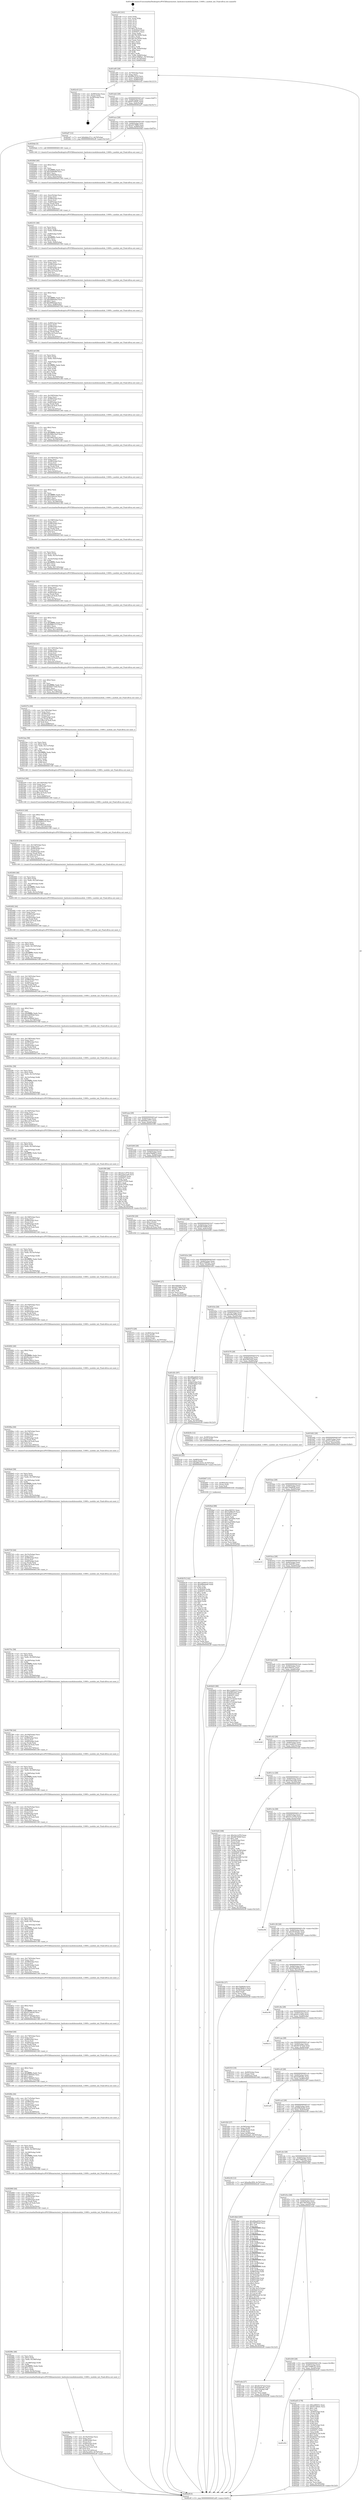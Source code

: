 digraph "0x401a30" {
  label = "0x401a30 (/mnt/c/Users/mathe/Desktop/tcc/POCII/binaries/extr_hashcatsrcmodulesmodule_11600.c_module_init_Final-ollvm.out::main(0))"
  labelloc = "t"
  node[shape=record]

  Entry [label="",width=0.3,height=0.3,shape=circle,fillcolor=black,style=filled]
  "0x401a95" [label="{
     0x401a95 [29]\l
     | [instrs]\l
     &nbsp;&nbsp;0x401a95 \<+3\>: mov -0x70(%rbp),%eax\l
     &nbsp;&nbsp;0x401a98 \<+2\>: mov %eax,%ecx\l
     &nbsp;&nbsp;0x401a9a \<+6\>: sub $0x8f9c3218,%ecx\l
     &nbsp;&nbsp;0x401aa0 \<+6\>: mov %eax,-0x84(%rbp)\l
     &nbsp;&nbsp;0x401aa6 \<+6\>: mov %ecx,-0x88(%rbp)\l
     &nbsp;&nbsp;0x401aac \<+6\>: je 0000000000402c43 \<main+0x1213\>\l
  }"]
  "0x402c43" [label="{
     0x402c43 [21]\l
     | [instrs]\l
     &nbsp;&nbsp;0x402c43 \<+4\>: mov -0x68(%rbp),%rax\l
     &nbsp;&nbsp;0x402c47 \<+2\>: mov (%rax),%eax\l
     &nbsp;&nbsp;0x402c49 \<+4\>: lea -0x28(%rbp),%rsp\l
     &nbsp;&nbsp;0x402c4d \<+1\>: pop %rbx\l
     &nbsp;&nbsp;0x402c4e \<+2\>: pop %r12\l
     &nbsp;&nbsp;0x402c50 \<+2\>: pop %r13\l
     &nbsp;&nbsp;0x402c52 \<+2\>: pop %r14\l
     &nbsp;&nbsp;0x402c54 \<+2\>: pop %r15\l
     &nbsp;&nbsp;0x402c56 \<+1\>: pop %rbp\l
     &nbsp;&nbsp;0x402c57 \<+1\>: ret\l
  }"]
  "0x401ab2" [label="{
     0x401ab2 [28]\l
     | [instrs]\l
     &nbsp;&nbsp;0x401ab2 \<+5\>: jmp 0000000000401ab7 \<main+0x87\>\l
     &nbsp;&nbsp;0x401ab7 \<+6\>: mov -0x84(%rbp),%eax\l
     &nbsp;&nbsp;0x401abd \<+5\>: sub $0x97c5f5d1,%eax\l
     &nbsp;&nbsp;0x401ac2 \<+6\>: mov %eax,-0x8c(%rbp)\l
     &nbsp;&nbsp;0x401ac8 \<+6\>: je 0000000000402af7 \<main+0x10c7\>\l
  }"]
  Exit [label="",width=0.3,height=0.3,shape=circle,fillcolor=black,style=filled,peripheries=2]
  "0x402af7" [label="{
     0x402af7 [12]\l
     | [instrs]\l
     &nbsp;&nbsp;0x402af7 \<+7\>: movl $0xbbbc27c1,-0x70(%rbp)\l
     &nbsp;&nbsp;0x402afe \<+5\>: jmp 0000000000402cff \<main+0x12cf\>\l
  }"]
  "0x401ace" [label="{
     0x401ace [28]\l
     | [instrs]\l
     &nbsp;&nbsp;0x401ace \<+5\>: jmp 0000000000401ad3 \<main+0xa3\>\l
     &nbsp;&nbsp;0x401ad3 \<+6\>: mov -0x84(%rbp),%eax\l
     &nbsp;&nbsp;0x401ad9 \<+5\>: sub $0xa0178f64,%eax\l
     &nbsp;&nbsp;0x401ade \<+6\>: mov %eax,-0x90(%rbp)\l
     &nbsp;&nbsp;0x401ae4 \<+6\>: je 00000000004020ab \<main+0x67b\>\l
  }"]
  "0x402b76" [label="{
     0x402b76 [142]\l
     | [instrs]\l
     &nbsp;&nbsp;0x402b76 \<+5\>: mov $0x12e94515,%ecx\l
     &nbsp;&nbsp;0x402b7b \<+5\>: mov $0x698e6a40,%edx\l
     &nbsp;&nbsp;0x402b80 \<+3\>: mov $0x1,%sil\l
     &nbsp;&nbsp;0x402b83 \<+3\>: xor %r8d,%r8d\l
     &nbsp;&nbsp;0x402b86 \<+8\>: mov 0x4050c8,%r9d\l
     &nbsp;&nbsp;0x402b8e \<+8\>: mov 0x40507c,%r10d\l
     &nbsp;&nbsp;0x402b96 \<+4\>: sub $0x1,%r8d\l
     &nbsp;&nbsp;0x402b9a \<+3\>: mov %r9d,%r11d\l
     &nbsp;&nbsp;0x402b9d \<+3\>: add %r8d,%r11d\l
     &nbsp;&nbsp;0x402ba0 \<+4\>: imul %r11d,%r9d\l
     &nbsp;&nbsp;0x402ba4 \<+4\>: and $0x1,%r9d\l
     &nbsp;&nbsp;0x402ba8 \<+4\>: cmp $0x0,%r9d\l
     &nbsp;&nbsp;0x402bac \<+3\>: sete %bl\l
     &nbsp;&nbsp;0x402baf \<+4\>: cmp $0xa,%r10d\l
     &nbsp;&nbsp;0x402bb3 \<+4\>: setl %r14b\l
     &nbsp;&nbsp;0x402bb7 \<+3\>: mov %bl,%r15b\l
     &nbsp;&nbsp;0x402bba \<+4\>: xor $0xff,%r15b\l
     &nbsp;&nbsp;0x402bbe \<+3\>: mov %r14b,%r12b\l
     &nbsp;&nbsp;0x402bc1 \<+4\>: xor $0xff,%r12b\l
     &nbsp;&nbsp;0x402bc5 \<+4\>: xor $0x1,%sil\l
     &nbsp;&nbsp;0x402bc9 \<+3\>: mov %r15b,%r13b\l
     &nbsp;&nbsp;0x402bcc \<+4\>: and $0xff,%r13b\l
     &nbsp;&nbsp;0x402bd0 \<+3\>: and %sil,%bl\l
     &nbsp;&nbsp;0x402bd3 \<+3\>: mov %r12b,%al\l
     &nbsp;&nbsp;0x402bd6 \<+2\>: and $0xff,%al\l
     &nbsp;&nbsp;0x402bd8 \<+3\>: and %sil,%r14b\l
     &nbsp;&nbsp;0x402bdb \<+3\>: or %bl,%r13b\l
     &nbsp;&nbsp;0x402bde \<+3\>: or %r14b,%al\l
     &nbsp;&nbsp;0x402be1 \<+3\>: xor %al,%r13b\l
     &nbsp;&nbsp;0x402be4 \<+3\>: or %r12b,%r15b\l
     &nbsp;&nbsp;0x402be7 \<+4\>: xor $0xff,%r15b\l
     &nbsp;&nbsp;0x402beb \<+4\>: or $0x1,%sil\l
     &nbsp;&nbsp;0x402bef \<+3\>: and %sil,%r15b\l
     &nbsp;&nbsp;0x402bf2 \<+3\>: or %r15b,%r13b\l
     &nbsp;&nbsp;0x402bf5 \<+4\>: test $0x1,%r13b\l
     &nbsp;&nbsp;0x402bf9 \<+3\>: cmovne %edx,%ecx\l
     &nbsp;&nbsp;0x402bfc \<+3\>: mov %ecx,-0x70(%rbp)\l
     &nbsp;&nbsp;0x402bff \<+5\>: jmp 0000000000402cff \<main+0x12cf\>\l
  }"]
  "0x4020ab" [label="{
     0x4020ab [5]\l
     | [instrs]\l
     &nbsp;&nbsp;0x4020ab \<+5\>: call 0000000000401160 \<next_i\>\l
     | [calls]\l
     &nbsp;&nbsp;0x401160 \{1\} (/mnt/c/Users/mathe/Desktop/tcc/POCII/binaries/extr_hashcatsrcmodulesmodule_11600.c_module_init_Final-ollvm.out::next_i)\l
  }"]
  "0x401aea" [label="{
     0x401aea [28]\l
     | [instrs]\l
     &nbsp;&nbsp;0x401aea \<+5\>: jmp 0000000000401aef \<main+0xbf\>\l
     &nbsp;&nbsp;0x401aef \<+6\>: mov -0x84(%rbp),%eax\l
     &nbsp;&nbsp;0x401af5 \<+5\>: sub $0xbbbc27c1,%eax\l
     &nbsp;&nbsp;0x401afa \<+6\>: mov %eax,-0x94(%rbp)\l
     &nbsp;&nbsp;0x401b00 \<+6\>: je 0000000000401f90 \<main+0x560\>\l
  }"]
  "0x402b67" [label="{
     0x402b67 [15]\l
     | [instrs]\l
     &nbsp;&nbsp;0x402b67 \<+4\>: mov -0x48(%rbp),%rax\l
     &nbsp;&nbsp;0x402b6b \<+3\>: mov (%rax),%rax\l
     &nbsp;&nbsp;0x402b6e \<+3\>: mov %rax,%rdi\l
     &nbsp;&nbsp;0x402b71 \<+5\>: call 0000000000401030 \<free@plt\>\l
     | [calls]\l
     &nbsp;&nbsp;0x401030 \{1\} (unknown)\l
  }"]
  "0x401f90" [label="{
     0x401f90 [88]\l
     | [instrs]\l
     &nbsp;&nbsp;0x401f90 \<+5\>: mov $0x22c1c976,%eax\l
     &nbsp;&nbsp;0x401f95 \<+5\>: mov $0x224a1ed4,%ecx\l
     &nbsp;&nbsp;0x401f9a \<+7\>: mov 0x4050c8,%edx\l
     &nbsp;&nbsp;0x401fa1 \<+7\>: mov 0x40507c,%esi\l
     &nbsp;&nbsp;0x401fa8 \<+2\>: mov %edx,%edi\l
     &nbsp;&nbsp;0x401faa \<+6\>: sub $0x4757f185,%edi\l
     &nbsp;&nbsp;0x401fb0 \<+3\>: sub $0x1,%edi\l
     &nbsp;&nbsp;0x401fb3 \<+6\>: add $0x4757f185,%edi\l
     &nbsp;&nbsp;0x401fb9 \<+3\>: imul %edi,%edx\l
     &nbsp;&nbsp;0x401fbc \<+3\>: and $0x1,%edx\l
     &nbsp;&nbsp;0x401fbf \<+3\>: cmp $0x0,%edx\l
     &nbsp;&nbsp;0x401fc2 \<+4\>: sete %r8b\l
     &nbsp;&nbsp;0x401fc6 \<+3\>: cmp $0xa,%esi\l
     &nbsp;&nbsp;0x401fc9 \<+4\>: setl %r9b\l
     &nbsp;&nbsp;0x401fcd \<+3\>: mov %r8b,%r10b\l
     &nbsp;&nbsp;0x401fd0 \<+3\>: and %r9b,%r10b\l
     &nbsp;&nbsp;0x401fd3 \<+3\>: xor %r9b,%r8b\l
     &nbsp;&nbsp;0x401fd6 \<+3\>: or %r8b,%r10b\l
     &nbsp;&nbsp;0x401fd9 \<+4\>: test $0x1,%r10b\l
     &nbsp;&nbsp;0x401fdd \<+3\>: cmovne %ecx,%eax\l
     &nbsp;&nbsp;0x401fe0 \<+3\>: mov %eax,-0x70(%rbp)\l
     &nbsp;&nbsp;0x401fe3 \<+5\>: jmp 0000000000402cff \<main+0x12cf\>\l
  }"]
  "0x401b06" [label="{
     0x401b06 [28]\l
     | [instrs]\l
     &nbsp;&nbsp;0x401b06 \<+5\>: jmp 0000000000401b0b \<main+0xdb\>\l
     &nbsp;&nbsp;0x401b0b \<+6\>: mov -0x84(%rbp),%eax\l
     &nbsp;&nbsp;0x401b11 \<+5\>: sub $0xd76bf813,%eax\l
     &nbsp;&nbsp;0x401b16 \<+6\>: mov %eax,-0x98(%rbp)\l
     &nbsp;&nbsp;0x401b1c \<+6\>: je 0000000000401f56 \<main+0x526\>\l
  }"]
  "0x401d52" [label="{
     0x401d52\l
  }", style=dashed]
  "0x401f56" [label="{
     0x401f56 [29]\l
     | [instrs]\l
     &nbsp;&nbsp;0x401f56 \<+4\>: mov -0x50(%rbp),%rax\l
     &nbsp;&nbsp;0x401f5a \<+6\>: movl $0x1,(%rax)\l
     &nbsp;&nbsp;0x401f60 \<+4\>: mov -0x50(%rbp),%rax\l
     &nbsp;&nbsp;0x401f64 \<+3\>: movslq (%rax),%rax\l
     &nbsp;&nbsp;0x401f67 \<+7\>: imul $0x1c8,%rax,%rdi\l
     &nbsp;&nbsp;0x401f6e \<+5\>: call 0000000000401050 \<malloc@plt\>\l
     | [calls]\l
     &nbsp;&nbsp;0x401050 \{1\} (unknown)\l
  }"]
  "0x401b22" [label="{
     0x401b22 [28]\l
     | [instrs]\l
     &nbsp;&nbsp;0x401b22 \<+5\>: jmp 0000000000401b27 \<main+0xf7\>\l
     &nbsp;&nbsp;0x401b27 \<+6\>: mov -0x84(%rbp),%eax\l
     &nbsp;&nbsp;0x401b2d \<+5\>: sub $0xdf27646f,%eax\l
     &nbsp;&nbsp;0x401b32 \<+6\>: mov %eax,-0x9c(%rbp)\l
     &nbsp;&nbsp;0x401b38 \<+6\>: je 0000000000402090 \<main+0x660\>\l
  }"]
  "0x402a45" [label="{
     0x402a45 [178]\l
     | [instrs]\l
     &nbsp;&nbsp;0x402a45 \<+5\>: mov $0xe360531,%eax\l
     &nbsp;&nbsp;0x402a4a \<+5\>: mov $0x97c5f5d1,%ecx\l
     &nbsp;&nbsp;0x402a4f \<+2\>: mov $0x1,%dl\l
     &nbsp;&nbsp;0x402a51 \<+2\>: xor %esi,%esi\l
     &nbsp;&nbsp;0x402a53 \<+4\>: mov -0x40(%rbp),%rdi\l
     &nbsp;&nbsp;0x402a57 \<+3\>: mov (%rdi),%r8d\l
     &nbsp;&nbsp;0x402a5a \<+3\>: mov %esi,%r9d\l
     &nbsp;&nbsp;0x402a5d \<+3\>: sub %r8d,%r9d\l
     &nbsp;&nbsp;0x402a60 \<+3\>: mov %esi,%r8d\l
     &nbsp;&nbsp;0x402a63 \<+4\>: sub $0x1,%r8d\l
     &nbsp;&nbsp;0x402a67 \<+3\>: add %r8d,%r9d\l
     &nbsp;&nbsp;0x402a6a \<+3\>: sub %r9d,%esi\l
     &nbsp;&nbsp;0x402a6d \<+4\>: mov -0x40(%rbp),%rdi\l
     &nbsp;&nbsp;0x402a71 \<+2\>: mov %esi,(%rdi)\l
     &nbsp;&nbsp;0x402a73 \<+7\>: mov 0x4050c8,%esi\l
     &nbsp;&nbsp;0x402a7a \<+8\>: mov 0x40507c,%r8d\l
     &nbsp;&nbsp;0x402a82 \<+3\>: mov %esi,%r9d\l
     &nbsp;&nbsp;0x402a85 \<+7\>: sub $0xf292272d,%r9d\l
     &nbsp;&nbsp;0x402a8c \<+4\>: sub $0x1,%r9d\l
     &nbsp;&nbsp;0x402a90 \<+7\>: add $0xf292272d,%r9d\l
     &nbsp;&nbsp;0x402a97 \<+4\>: imul %r9d,%esi\l
     &nbsp;&nbsp;0x402a9b \<+3\>: and $0x1,%esi\l
     &nbsp;&nbsp;0x402a9e \<+3\>: cmp $0x0,%esi\l
     &nbsp;&nbsp;0x402aa1 \<+4\>: sete %r10b\l
     &nbsp;&nbsp;0x402aa5 \<+4\>: cmp $0xa,%r8d\l
     &nbsp;&nbsp;0x402aa9 \<+4\>: setl %r11b\l
     &nbsp;&nbsp;0x402aad \<+3\>: mov %r10b,%bl\l
     &nbsp;&nbsp;0x402ab0 \<+3\>: xor $0xff,%bl\l
     &nbsp;&nbsp;0x402ab3 \<+3\>: mov %r11b,%r14b\l
     &nbsp;&nbsp;0x402ab6 \<+4\>: xor $0xff,%r14b\l
     &nbsp;&nbsp;0x402aba \<+3\>: xor $0x0,%dl\l
     &nbsp;&nbsp;0x402abd \<+3\>: mov %bl,%r15b\l
     &nbsp;&nbsp;0x402ac0 \<+4\>: and $0x0,%r15b\l
     &nbsp;&nbsp;0x402ac4 \<+3\>: and %dl,%r10b\l
     &nbsp;&nbsp;0x402ac7 \<+3\>: mov %r14b,%r12b\l
     &nbsp;&nbsp;0x402aca \<+4\>: and $0x0,%r12b\l
     &nbsp;&nbsp;0x402ace \<+3\>: and %dl,%r11b\l
     &nbsp;&nbsp;0x402ad1 \<+3\>: or %r10b,%r15b\l
     &nbsp;&nbsp;0x402ad4 \<+3\>: or %r11b,%r12b\l
     &nbsp;&nbsp;0x402ad7 \<+3\>: xor %r12b,%r15b\l
     &nbsp;&nbsp;0x402ada \<+3\>: or %r14b,%bl\l
     &nbsp;&nbsp;0x402add \<+3\>: xor $0xff,%bl\l
     &nbsp;&nbsp;0x402ae0 \<+3\>: or $0x0,%dl\l
     &nbsp;&nbsp;0x402ae3 \<+2\>: and %dl,%bl\l
     &nbsp;&nbsp;0x402ae5 \<+3\>: or %bl,%r15b\l
     &nbsp;&nbsp;0x402ae8 \<+4\>: test $0x1,%r15b\l
     &nbsp;&nbsp;0x402aec \<+3\>: cmovne %ecx,%eax\l
     &nbsp;&nbsp;0x402aef \<+3\>: mov %eax,-0x70(%rbp)\l
     &nbsp;&nbsp;0x402af2 \<+5\>: jmp 0000000000402cff \<main+0x12cf\>\l
  }"]
  "0x402090" [label="{
     0x402090 [27]\l
     | [instrs]\l
     &nbsp;&nbsp;0x402090 \<+5\>: mov $0xc6d05f5,%eax\l
     &nbsp;&nbsp;0x402095 \<+5\>: mov $0xa0178f64,%ecx\l
     &nbsp;&nbsp;0x40209a \<+3\>: mov -0x29(%rbp),%dl\l
     &nbsp;&nbsp;0x40209d \<+3\>: test $0x1,%dl\l
     &nbsp;&nbsp;0x4020a0 \<+3\>: cmovne %ecx,%eax\l
     &nbsp;&nbsp;0x4020a3 \<+3\>: mov %eax,-0x70(%rbp)\l
     &nbsp;&nbsp;0x4020a6 \<+5\>: jmp 0000000000402cff \<main+0x12cf\>\l
  }"]
  "0x401b3e" [label="{
     0x401b3e [28]\l
     | [instrs]\l
     &nbsp;&nbsp;0x401b3e \<+5\>: jmp 0000000000401b43 \<main+0x113\>\l
     &nbsp;&nbsp;0x401b43 \<+6\>: mov -0x84(%rbp),%eax\l
     &nbsp;&nbsp;0x401b49 \<+5\>: sub $0xe10969a1,%eax\l
     &nbsp;&nbsp;0x401b4e \<+6\>: mov %eax,-0xa0(%rbp)\l
     &nbsp;&nbsp;0x401b54 \<+6\>: je 0000000000401d5c \<main+0x32c\>\l
  }"]
  "0x4029ba" [label="{
     0x4029ba [51]\l
     | [instrs]\l
     &nbsp;&nbsp;0x4029ba \<+6\>: mov -0x18c(%rbp),%ecx\l
     &nbsp;&nbsp;0x4029c0 \<+3\>: imul %eax,%ecx\l
     &nbsp;&nbsp;0x4029c3 \<+4\>: mov -0x48(%rbp),%rsi\l
     &nbsp;&nbsp;0x4029c7 \<+3\>: mov (%rsi),%rsi\l
     &nbsp;&nbsp;0x4029ca \<+4\>: mov -0x40(%rbp),%rdi\l
     &nbsp;&nbsp;0x4029ce \<+3\>: movslq (%rdi),%rdi\l
     &nbsp;&nbsp;0x4029d1 \<+7\>: imul $0x1c8,%rdi,%rdi\l
     &nbsp;&nbsp;0x4029d8 \<+3\>: add %rdi,%rsi\l
     &nbsp;&nbsp;0x4029db \<+6\>: mov %ecx,0x1c0(%rsi)\l
     &nbsp;&nbsp;0x4029e1 \<+7\>: movl $0x5ace932,-0x70(%rbp)\l
     &nbsp;&nbsp;0x4029e8 \<+5\>: jmp 0000000000402cff \<main+0x12cf\>\l
  }"]
  "0x401d5c" [label="{
     0x401d5c [97]\l
     | [instrs]\l
     &nbsp;&nbsp;0x401d5c \<+5\>: mov $0x40badd3d,%eax\l
     &nbsp;&nbsp;0x401d61 \<+5\>: mov $0x7398252c,%ecx\l
     &nbsp;&nbsp;0x401d66 \<+2\>: mov $0x1,%dl\l
     &nbsp;&nbsp;0x401d68 \<+4\>: mov -0x6a(%rbp),%sil\l
     &nbsp;&nbsp;0x401d6c \<+4\>: mov -0x69(%rbp),%dil\l
     &nbsp;&nbsp;0x401d70 \<+3\>: mov %sil,%r8b\l
     &nbsp;&nbsp;0x401d73 \<+4\>: xor $0xff,%r8b\l
     &nbsp;&nbsp;0x401d77 \<+3\>: mov %dil,%r9b\l
     &nbsp;&nbsp;0x401d7a \<+4\>: xor $0xff,%r9b\l
     &nbsp;&nbsp;0x401d7e \<+3\>: xor $0x0,%dl\l
     &nbsp;&nbsp;0x401d81 \<+3\>: mov %r8b,%r10b\l
     &nbsp;&nbsp;0x401d84 \<+4\>: and $0x0,%r10b\l
     &nbsp;&nbsp;0x401d88 \<+3\>: and %dl,%sil\l
     &nbsp;&nbsp;0x401d8b \<+3\>: mov %r9b,%r11b\l
     &nbsp;&nbsp;0x401d8e \<+4\>: and $0x0,%r11b\l
     &nbsp;&nbsp;0x401d92 \<+3\>: and %dl,%dil\l
     &nbsp;&nbsp;0x401d95 \<+3\>: or %sil,%r10b\l
     &nbsp;&nbsp;0x401d98 \<+3\>: or %dil,%r11b\l
     &nbsp;&nbsp;0x401d9b \<+3\>: xor %r11b,%r10b\l
     &nbsp;&nbsp;0x401d9e \<+3\>: or %r9b,%r8b\l
     &nbsp;&nbsp;0x401da1 \<+4\>: xor $0xff,%r8b\l
     &nbsp;&nbsp;0x401da5 \<+3\>: or $0x0,%dl\l
     &nbsp;&nbsp;0x401da8 \<+3\>: and %dl,%r8b\l
     &nbsp;&nbsp;0x401dab \<+3\>: or %r8b,%r10b\l
     &nbsp;&nbsp;0x401dae \<+4\>: test $0x1,%r10b\l
     &nbsp;&nbsp;0x401db2 \<+3\>: cmovne %ecx,%eax\l
     &nbsp;&nbsp;0x401db5 \<+3\>: mov %eax,-0x70(%rbp)\l
     &nbsp;&nbsp;0x401db8 \<+5\>: jmp 0000000000402cff \<main+0x12cf\>\l
  }"]
  "0x401b5a" [label="{
     0x401b5a [28]\l
     | [instrs]\l
     &nbsp;&nbsp;0x401b5a \<+5\>: jmp 0000000000401b5f \<main+0x12f\>\l
     &nbsp;&nbsp;0x401b5f \<+6\>: mov -0x84(%rbp),%eax\l
     &nbsp;&nbsp;0x401b65 \<+5\>: sub $0xef4a3f58,%eax\l
     &nbsp;&nbsp;0x401b6a \<+6\>: mov %eax,-0xa4(%rbp)\l
     &nbsp;&nbsp;0x401b70 \<+6\>: je 0000000000402c2d \<main+0x11fd\>\l
  }"]
  "0x402cff" [label="{
     0x402cff [5]\l
     | [instrs]\l
     &nbsp;&nbsp;0x402cff \<+5\>: jmp 0000000000401a95 \<main+0x65\>\l
  }"]
  "0x401a30" [label="{
     0x401a30 [101]\l
     | [instrs]\l
     &nbsp;&nbsp;0x401a30 \<+1\>: push %rbp\l
     &nbsp;&nbsp;0x401a31 \<+3\>: mov %rsp,%rbp\l
     &nbsp;&nbsp;0x401a34 \<+2\>: push %r15\l
     &nbsp;&nbsp;0x401a36 \<+2\>: push %r14\l
     &nbsp;&nbsp;0x401a38 \<+2\>: push %r13\l
     &nbsp;&nbsp;0x401a3a \<+2\>: push %r12\l
     &nbsp;&nbsp;0x401a3c \<+1\>: push %rbx\l
     &nbsp;&nbsp;0x401a3d \<+7\>: sub $0x178,%rsp\l
     &nbsp;&nbsp;0x401a44 \<+7\>: mov 0x4050c8,%eax\l
     &nbsp;&nbsp;0x401a4b \<+7\>: mov 0x40507c,%ecx\l
     &nbsp;&nbsp;0x401a52 \<+2\>: mov %eax,%edx\l
     &nbsp;&nbsp;0x401a54 \<+6\>: sub $0x78c302f4,%edx\l
     &nbsp;&nbsp;0x401a5a \<+3\>: sub $0x1,%edx\l
     &nbsp;&nbsp;0x401a5d \<+6\>: add $0x78c302f4,%edx\l
     &nbsp;&nbsp;0x401a63 \<+3\>: imul %edx,%eax\l
     &nbsp;&nbsp;0x401a66 \<+3\>: and $0x1,%eax\l
     &nbsp;&nbsp;0x401a69 \<+3\>: cmp $0x0,%eax\l
     &nbsp;&nbsp;0x401a6c \<+4\>: sete %r8b\l
     &nbsp;&nbsp;0x401a70 \<+4\>: and $0x1,%r8b\l
     &nbsp;&nbsp;0x401a74 \<+4\>: mov %r8b,-0x6a(%rbp)\l
     &nbsp;&nbsp;0x401a78 \<+3\>: cmp $0xa,%ecx\l
     &nbsp;&nbsp;0x401a7b \<+4\>: setl %r8b\l
     &nbsp;&nbsp;0x401a7f \<+4\>: and $0x1,%r8b\l
     &nbsp;&nbsp;0x401a83 \<+4\>: mov %r8b,-0x69(%rbp)\l
     &nbsp;&nbsp;0x401a87 \<+7\>: movl $0xe10969a1,-0x70(%rbp)\l
     &nbsp;&nbsp;0x401a8e \<+3\>: mov %edi,-0x74(%rbp)\l
     &nbsp;&nbsp;0x401a91 \<+4\>: mov %rsi,-0x80(%rbp)\l
  }"]
  "0x40298c" [label="{
     0x40298c [46]\l
     | [instrs]\l
     &nbsp;&nbsp;0x40298c \<+2\>: xor %ecx,%ecx\l
     &nbsp;&nbsp;0x40298e \<+5\>: mov $0x2,%edx\l
     &nbsp;&nbsp;0x402993 \<+6\>: mov %edx,-0x188(%rbp)\l
     &nbsp;&nbsp;0x402999 \<+1\>: cltd\l
     &nbsp;&nbsp;0x40299a \<+7\>: mov -0x188(%rbp),%r8d\l
     &nbsp;&nbsp;0x4029a1 \<+3\>: idiv %r8d\l
     &nbsp;&nbsp;0x4029a4 \<+6\>: imul $0xfffffffe,%edx,%edx\l
     &nbsp;&nbsp;0x4029aa \<+3\>: sub $0x1,%ecx\l
     &nbsp;&nbsp;0x4029ad \<+2\>: sub %ecx,%edx\l
     &nbsp;&nbsp;0x4029af \<+6\>: mov %edx,-0x18c(%rbp)\l
     &nbsp;&nbsp;0x4029b5 \<+5\>: call 0000000000401160 \<next_i\>\l
     | [calls]\l
     &nbsp;&nbsp;0x401160 \{1\} (/mnt/c/Users/mathe/Desktop/tcc/POCII/binaries/extr_hashcatsrcmodulesmodule_11600.c_module_init_Final-ollvm.out::next_i)\l
  }"]
  "0x402c2d" [label="{
     0x402c2d [22]\l
     | [instrs]\l
     &nbsp;&nbsp;0x402c2d \<+4\>: mov -0x68(%rbp),%rax\l
     &nbsp;&nbsp;0x402c31 \<+6\>: movl $0x0,(%rax)\l
     &nbsp;&nbsp;0x402c37 \<+7\>: movl $0x8f9c3218,-0x70(%rbp)\l
     &nbsp;&nbsp;0x402c3e \<+5\>: jmp 0000000000402cff \<main+0x12cf\>\l
  }"]
  "0x401b76" [label="{
     0x401b76 [28]\l
     | [instrs]\l
     &nbsp;&nbsp;0x401b76 \<+5\>: jmp 0000000000401b7b \<main+0x14b\>\l
     &nbsp;&nbsp;0x401b7b \<+6\>: mov -0x84(%rbp),%eax\l
     &nbsp;&nbsp;0x401b81 \<+5\>: sub $0xf38f32e9,%eax\l
     &nbsp;&nbsp;0x401b86 \<+6\>: mov %eax,-0xa8(%rbp)\l
     &nbsp;&nbsp;0x401b8c \<+6\>: je 0000000000402b5b \<main+0x112b\>\l
  }"]
  "0x402960" [label="{
     0x402960 [44]\l
     | [instrs]\l
     &nbsp;&nbsp;0x402960 \<+6\>: mov -0x184(%rbp),%ecx\l
     &nbsp;&nbsp;0x402966 \<+3\>: imul %eax,%ecx\l
     &nbsp;&nbsp;0x402969 \<+4\>: mov -0x48(%rbp),%rsi\l
     &nbsp;&nbsp;0x40296d \<+3\>: mov (%rsi),%rsi\l
     &nbsp;&nbsp;0x402970 \<+4\>: mov -0x40(%rbp),%rdi\l
     &nbsp;&nbsp;0x402974 \<+3\>: movslq (%rdi),%rdi\l
     &nbsp;&nbsp;0x402977 \<+7\>: imul $0x1c8,%rdi,%rdi\l
     &nbsp;&nbsp;0x40297e \<+3\>: add %rdi,%rsi\l
     &nbsp;&nbsp;0x402981 \<+6\>: mov %ecx,0x1bc(%rsi)\l
     &nbsp;&nbsp;0x402987 \<+5\>: call 0000000000401160 \<next_i\>\l
     | [calls]\l
     &nbsp;&nbsp;0x401160 \{1\} (/mnt/c/Users/mathe/Desktop/tcc/POCII/binaries/extr_hashcatsrcmodulesmodule_11600.c_module_init_Final-ollvm.out::next_i)\l
  }"]
  "0x402b5b" [label="{
     0x402b5b [12]\l
     | [instrs]\l
     &nbsp;&nbsp;0x402b5b \<+4\>: mov -0x48(%rbp),%rax\l
     &nbsp;&nbsp;0x402b5f \<+3\>: mov (%rax),%rdi\l
     &nbsp;&nbsp;0x402b62 \<+5\>: call 00000000004015a0 \<module_init\>\l
     | [calls]\l
     &nbsp;&nbsp;0x4015a0 \{1\} (/mnt/c/Users/mathe/Desktop/tcc/POCII/binaries/extr_hashcatsrcmodulesmodule_11600.c_module_init_Final-ollvm.out::module_init)\l
  }"]
  "0x401b92" [label="{
     0x401b92 [28]\l
     | [instrs]\l
     &nbsp;&nbsp;0x401b92 \<+5\>: jmp 0000000000401b97 \<main+0x167\>\l
     &nbsp;&nbsp;0x401b97 \<+6\>: mov -0x84(%rbp),%eax\l
     &nbsp;&nbsp;0x401b9d \<+5\>: sub $0x5ace932,%eax\l
     &nbsp;&nbsp;0x401ba2 \<+6\>: mov %eax,-0xac(%rbp)\l
     &nbsp;&nbsp;0x401ba8 \<+6\>: je 00000000004029ed \<main+0xfbd\>\l
  }"]
  "0x402926" [label="{
     0x402926 [58]\l
     | [instrs]\l
     &nbsp;&nbsp;0x402926 \<+2\>: xor %ecx,%ecx\l
     &nbsp;&nbsp;0x402928 \<+5\>: mov $0x2,%edx\l
     &nbsp;&nbsp;0x40292d \<+6\>: mov %edx,-0x180(%rbp)\l
     &nbsp;&nbsp;0x402933 \<+1\>: cltd\l
     &nbsp;&nbsp;0x402934 \<+7\>: mov -0x180(%rbp),%r8d\l
     &nbsp;&nbsp;0x40293b \<+3\>: idiv %r8d\l
     &nbsp;&nbsp;0x40293e \<+6\>: imul $0xfffffffe,%edx,%edx\l
     &nbsp;&nbsp;0x402944 \<+3\>: mov %ecx,%r9d\l
     &nbsp;&nbsp;0x402947 \<+3\>: sub %edx,%r9d\l
     &nbsp;&nbsp;0x40294a \<+2\>: mov %ecx,%edx\l
     &nbsp;&nbsp;0x40294c \<+3\>: sub $0x1,%edx\l
     &nbsp;&nbsp;0x40294f \<+3\>: add %edx,%r9d\l
     &nbsp;&nbsp;0x402952 \<+3\>: sub %r9d,%ecx\l
     &nbsp;&nbsp;0x402955 \<+6\>: mov %ecx,-0x184(%rbp)\l
     &nbsp;&nbsp;0x40295b \<+5\>: call 0000000000401160 \<next_i\>\l
     | [calls]\l
     &nbsp;&nbsp;0x401160 \{1\} (/mnt/c/Users/mathe/Desktop/tcc/POCII/binaries/extr_hashcatsrcmodulesmodule_11600.c_module_init_Final-ollvm.out::next_i)\l
  }"]
  "0x4029ed" [label="{
     0x4029ed [88]\l
     | [instrs]\l
     &nbsp;&nbsp;0x4029ed \<+5\>: mov $0xe360531,%eax\l
     &nbsp;&nbsp;0x4029f2 \<+5\>: mov $0x7e086c55,%ecx\l
     &nbsp;&nbsp;0x4029f7 \<+7\>: mov 0x4050c8,%edx\l
     &nbsp;&nbsp;0x4029fe \<+7\>: mov 0x40507c,%esi\l
     &nbsp;&nbsp;0x402a05 \<+2\>: mov %edx,%edi\l
     &nbsp;&nbsp;0x402a07 \<+6\>: sub $0x1ea43d0d,%edi\l
     &nbsp;&nbsp;0x402a0d \<+3\>: sub $0x1,%edi\l
     &nbsp;&nbsp;0x402a10 \<+6\>: add $0x1ea43d0d,%edi\l
     &nbsp;&nbsp;0x402a16 \<+3\>: imul %edi,%edx\l
     &nbsp;&nbsp;0x402a19 \<+3\>: and $0x1,%edx\l
     &nbsp;&nbsp;0x402a1c \<+3\>: cmp $0x0,%edx\l
     &nbsp;&nbsp;0x402a1f \<+4\>: sete %r8b\l
     &nbsp;&nbsp;0x402a23 \<+3\>: cmp $0xa,%esi\l
     &nbsp;&nbsp;0x402a26 \<+4\>: setl %r9b\l
     &nbsp;&nbsp;0x402a2a \<+3\>: mov %r8b,%r10b\l
     &nbsp;&nbsp;0x402a2d \<+3\>: and %r9b,%r10b\l
     &nbsp;&nbsp;0x402a30 \<+3\>: xor %r9b,%r8b\l
     &nbsp;&nbsp;0x402a33 \<+3\>: or %r8b,%r10b\l
     &nbsp;&nbsp;0x402a36 \<+4\>: test $0x1,%r10b\l
     &nbsp;&nbsp;0x402a3a \<+3\>: cmovne %ecx,%eax\l
     &nbsp;&nbsp;0x402a3d \<+3\>: mov %eax,-0x70(%rbp)\l
     &nbsp;&nbsp;0x402a40 \<+5\>: jmp 0000000000402cff \<main+0x12cf\>\l
  }"]
  "0x401bae" [label="{
     0x401bae [28]\l
     | [instrs]\l
     &nbsp;&nbsp;0x401bae \<+5\>: jmp 0000000000401bb3 \<main+0x183\>\l
     &nbsp;&nbsp;0x401bb3 \<+6\>: mov -0x84(%rbp),%eax\l
     &nbsp;&nbsp;0x401bb9 \<+5\>: sub $0x70dd939,%eax\l
     &nbsp;&nbsp;0x401bbe \<+6\>: mov %eax,-0xb0(%rbp)\l
     &nbsp;&nbsp;0x401bc4 \<+6\>: je 0000000000402c10 \<main+0x11e0\>\l
  }"]
  "0x4028fa" [label="{
     0x4028fa [44]\l
     | [instrs]\l
     &nbsp;&nbsp;0x4028fa \<+6\>: mov -0x17c(%rbp),%ecx\l
     &nbsp;&nbsp;0x402900 \<+3\>: imul %eax,%ecx\l
     &nbsp;&nbsp;0x402903 \<+4\>: mov -0x48(%rbp),%rsi\l
     &nbsp;&nbsp;0x402907 \<+3\>: mov (%rsi),%rsi\l
     &nbsp;&nbsp;0x40290a \<+4\>: mov -0x40(%rbp),%rdi\l
     &nbsp;&nbsp;0x40290e \<+3\>: movslq (%rdi),%rdi\l
     &nbsp;&nbsp;0x402911 \<+7\>: imul $0x1c8,%rdi,%rdi\l
     &nbsp;&nbsp;0x402918 \<+3\>: add %rdi,%rsi\l
     &nbsp;&nbsp;0x40291b \<+6\>: mov %ecx,0x1b8(%rsi)\l
     &nbsp;&nbsp;0x402921 \<+5\>: call 0000000000401160 \<next_i\>\l
     | [calls]\l
     &nbsp;&nbsp;0x401160 \{1\} (/mnt/c/Users/mathe/Desktop/tcc/POCII/binaries/extr_hashcatsrcmodulesmodule_11600.c_module_init_Final-ollvm.out::next_i)\l
  }"]
  "0x402c10" [label="{
     0x402c10\l
  }", style=dashed]
  "0x401bca" [label="{
     0x401bca [28]\l
     | [instrs]\l
     &nbsp;&nbsp;0x401bca \<+5\>: jmp 0000000000401bcf \<main+0x19f\>\l
     &nbsp;&nbsp;0x401bcf \<+6\>: mov -0x84(%rbp),%eax\l
     &nbsp;&nbsp;0x401bd5 \<+5\>: sub $0xc6d05f5,%eax\l
     &nbsp;&nbsp;0x401bda \<+6\>: mov %eax,-0xb4(%rbp)\l
     &nbsp;&nbsp;0x401be0 \<+6\>: je 0000000000402b03 \<main+0x10d3\>\l
  }"]
  "0x4028d2" [label="{
     0x4028d2 [40]\l
     | [instrs]\l
     &nbsp;&nbsp;0x4028d2 \<+5\>: mov $0x2,%ecx\l
     &nbsp;&nbsp;0x4028d7 \<+1\>: cltd\l
     &nbsp;&nbsp;0x4028d8 \<+2\>: idiv %ecx\l
     &nbsp;&nbsp;0x4028da \<+6\>: imul $0xfffffffe,%edx,%ecx\l
     &nbsp;&nbsp;0x4028e0 \<+6\>: add $0x476b62f3,%ecx\l
     &nbsp;&nbsp;0x4028e6 \<+3\>: add $0x1,%ecx\l
     &nbsp;&nbsp;0x4028e9 \<+6\>: sub $0x476b62f3,%ecx\l
     &nbsp;&nbsp;0x4028ef \<+6\>: mov %ecx,-0x17c(%rbp)\l
     &nbsp;&nbsp;0x4028f5 \<+5\>: call 0000000000401160 \<next_i\>\l
     | [calls]\l
     &nbsp;&nbsp;0x401160 \{1\} (/mnt/c/Users/mathe/Desktop/tcc/POCII/binaries/extr_hashcatsrcmodulesmodule_11600.c_module_init_Final-ollvm.out::next_i)\l
  }"]
  "0x402b03" [label="{
     0x402b03 [88]\l
     | [instrs]\l
     &nbsp;&nbsp;0x402b03 \<+5\>: mov $0x12e94515,%eax\l
     &nbsp;&nbsp;0x402b08 \<+5\>: mov $0xf38f32e9,%ecx\l
     &nbsp;&nbsp;0x402b0d \<+7\>: mov 0x4050c8,%edx\l
     &nbsp;&nbsp;0x402b14 \<+7\>: mov 0x40507c,%esi\l
     &nbsp;&nbsp;0x402b1b \<+2\>: mov %edx,%edi\l
     &nbsp;&nbsp;0x402b1d \<+6\>: add $0x157e4cbd,%edi\l
     &nbsp;&nbsp;0x402b23 \<+3\>: sub $0x1,%edi\l
     &nbsp;&nbsp;0x402b26 \<+6\>: sub $0x157e4cbd,%edi\l
     &nbsp;&nbsp;0x402b2c \<+3\>: imul %edi,%edx\l
     &nbsp;&nbsp;0x402b2f \<+3\>: and $0x1,%edx\l
     &nbsp;&nbsp;0x402b32 \<+3\>: cmp $0x0,%edx\l
     &nbsp;&nbsp;0x402b35 \<+4\>: sete %r8b\l
     &nbsp;&nbsp;0x402b39 \<+3\>: cmp $0xa,%esi\l
     &nbsp;&nbsp;0x402b3c \<+4\>: setl %r9b\l
     &nbsp;&nbsp;0x402b40 \<+3\>: mov %r8b,%r10b\l
     &nbsp;&nbsp;0x402b43 \<+3\>: and %r9b,%r10b\l
     &nbsp;&nbsp;0x402b46 \<+3\>: xor %r9b,%r8b\l
     &nbsp;&nbsp;0x402b49 \<+3\>: or %r8b,%r10b\l
     &nbsp;&nbsp;0x402b4c \<+4\>: test $0x1,%r10b\l
     &nbsp;&nbsp;0x402b50 \<+3\>: cmovne %ecx,%eax\l
     &nbsp;&nbsp;0x402b53 \<+3\>: mov %eax,-0x70(%rbp)\l
     &nbsp;&nbsp;0x402b56 \<+5\>: jmp 0000000000402cff \<main+0x12cf\>\l
  }"]
  "0x401be6" [label="{
     0x401be6 [28]\l
     | [instrs]\l
     &nbsp;&nbsp;0x401be6 \<+5\>: jmp 0000000000401beb \<main+0x1bb\>\l
     &nbsp;&nbsp;0x401beb \<+6\>: mov -0x84(%rbp),%eax\l
     &nbsp;&nbsp;0x401bf1 \<+5\>: sub $0xe360531,%eax\l
     &nbsp;&nbsp;0x401bf6 \<+6\>: mov %eax,-0xb8(%rbp)\l
     &nbsp;&nbsp;0x401bfc \<+6\>: je 0000000000402cb6 \<main+0x1286\>\l
  }"]
  "0x4028a6" [label="{
     0x4028a6 [44]\l
     | [instrs]\l
     &nbsp;&nbsp;0x4028a6 \<+6\>: mov -0x178(%rbp),%ecx\l
     &nbsp;&nbsp;0x4028ac \<+3\>: imul %eax,%ecx\l
     &nbsp;&nbsp;0x4028af \<+4\>: mov -0x48(%rbp),%rsi\l
     &nbsp;&nbsp;0x4028b3 \<+3\>: mov (%rsi),%rsi\l
     &nbsp;&nbsp;0x4028b6 \<+4\>: mov -0x40(%rbp),%rdi\l
     &nbsp;&nbsp;0x4028ba \<+3\>: movslq (%rdi),%rdi\l
     &nbsp;&nbsp;0x4028bd \<+7\>: imul $0x1c8,%rdi,%rdi\l
     &nbsp;&nbsp;0x4028c4 \<+3\>: add %rdi,%rsi\l
     &nbsp;&nbsp;0x4028c7 \<+6\>: mov %ecx,0x180(%rsi)\l
     &nbsp;&nbsp;0x4028cd \<+5\>: call 0000000000401160 \<next_i\>\l
     | [calls]\l
     &nbsp;&nbsp;0x401160 \{1\} (/mnt/c/Users/mathe/Desktop/tcc/POCII/binaries/extr_hashcatsrcmodulesmodule_11600.c_module_init_Final-ollvm.out::next_i)\l
  }"]
  "0x402cb6" [label="{
     0x402cb6\l
  }", style=dashed]
  "0x401c02" [label="{
     0x401c02 [28]\l
     | [instrs]\l
     &nbsp;&nbsp;0x401c02 \<+5\>: jmp 0000000000401c07 \<main+0x1d7\>\l
     &nbsp;&nbsp;0x401c07 \<+6\>: mov -0x84(%rbp),%eax\l
     &nbsp;&nbsp;0x401c0d \<+5\>: sub $0x12e94515,%eax\l
     &nbsp;&nbsp;0x401c12 \<+6\>: mov %eax,-0xbc(%rbp)\l
     &nbsp;&nbsp;0x401c18 \<+6\>: je 0000000000402cdd \<main+0x12ad\>\l
  }"]
  "0x40287e" [label="{
     0x40287e [40]\l
     | [instrs]\l
     &nbsp;&nbsp;0x40287e \<+5\>: mov $0x2,%ecx\l
     &nbsp;&nbsp;0x402883 \<+1\>: cltd\l
     &nbsp;&nbsp;0x402884 \<+2\>: idiv %ecx\l
     &nbsp;&nbsp;0x402886 \<+6\>: imul $0xfffffffe,%edx,%ecx\l
     &nbsp;&nbsp;0x40288c \<+6\>: sub $0xa57dde2b,%ecx\l
     &nbsp;&nbsp;0x402892 \<+3\>: add $0x1,%ecx\l
     &nbsp;&nbsp;0x402895 \<+6\>: add $0xa57dde2b,%ecx\l
     &nbsp;&nbsp;0x40289b \<+6\>: mov %ecx,-0x178(%rbp)\l
     &nbsp;&nbsp;0x4028a1 \<+5\>: call 0000000000401160 \<next_i\>\l
     | [calls]\l
     &nbsp;&nbsp;0x401160 \{1\} (/mnt/c/Users/mathe/Desktop/tcc/POCII/binaries/extr_hashcatsrcmodulesmodule_11600.c_module_init_Final-ollvm.out::next_i)\l
  }"]
  "0x402cdd" [label="{
     0x402cdd\l
  }", style=dashed]
  "0x401c1e" [label="{
     0x401c1e [28]\l
     | [instrs]\l
     &nbsp;&nbsp;0x401c1e \<+5\>: jmp 0000000000401c23 \<main+0x1f3\>\l
     &nbsp;&nbsp;0x401c23 \<+6\>: mov -0x84(%rbp),%eax\l
     &nbsp;&nbsp;0x401c29 \<+5\>: sub $0x224a1ed4,%eax\l
     &nbsp;&nbsp;0x401c2e \<+6\>: mov %eax,-0xc0(%rbp)\l
     &nbsp;&nbsp;0x401c34 \<+6\>: je 0000000000401fe8 \<main+0x5b8\>\l
  }"]
  "0x402852" [label="{
     0x402852 [44]\l
     | [instrs]\l
     &nbsp;&nbsp;0x402852 \<+6\>: mov -0x174(%rbp),%ecx\l
     &nbsp;&nbsp;0x402858 \<+3\>: imul %eax,%ecx\l
     &nbsp;&nbsp;0x40285b \<+4\>: mov -0x48(%rbp),%rsi\l
     &nbsp;&nbsp;0x40285f \<+3\>: mov (%rsi),%rsi\l
     &nbsp;&nbsp;0x402862 \<+4\>: mov -0x40(%rbp),%rdi\l
     &nbsp;&nbsp;0x402866 \<+3\>: movslq (%rdi),%rdi\l
     &nbsp;&nbsp;0x402869 \<+7\>: imul $0x1c8,%rdi,%rdi\l
     &nbsp;&nbsp;0x402870 \<+3\>: add %rdi,%rsi\l
     &nbsp;&nbsp;0x402873 \<+6\>: mov %ecx,0x17c(%rsi)\l
     &nbsp;&nbsp;0x402879 \<+5\>: call 0000000000401160 \<next_i\>\l
     | [calls]\l
     &nbsp;&nbsp;0x401160 \{1\} (/mnt/c/Users/mathe/Desktop/tcc/POCII/binaries/extr_hashcatsrcmodulesmodule_11600.c_module_init_Final-ollvm.out::next_i)\l
  }"]
  "0x401fe8" [label="{
     0x401fe8 [168]\l
     | [instrs]\l
     &nbsp;&nbsp;0x401fe8 \<+5\>: mov $0x22c1c976,%eax\l
     &nbsp;&nbsp;0x401fed \<+5\>: mov $0xdf27646f,%ecx\l
     &nbsp;&nbsp;0x401ff2 \<+2\>: mov $0x1,%dl\l
     &nbsp;&nbsp;0x401ff4 \<+4\>: mov -0x40(%rbp),%rsi\l
     &nbsp;&nbsp;0x401ff8 \<+2\>: mov (%rsi),%edi\l
     &nbsp;&nbsp;0x401ffa \<+4\>: mov -0x50(%rbp),%rsi\l
     &nbsp;&nbsp;0x401ffe \<+2\>: cmp (%rsi),%edi\l
     &nbsp;&nbsp;0x402000 \<+4\>: setl %r8b\l
     &nbsp;&nbsp;0x402004 \<+4\>: and $0x1,%r8b\l
     &nbsp;&nbsp;0x402008 \<+4\>: mov %r8b,-0x29(%rbp)\l
     &nbsp;&nbsp;0x40200c \<+7\>: mov 0x4050c8,%edi\l
     &nbsp;&nbsp;0x402013 \<+8\>: mov 0x40507c,%r9d\l
     &nbsp;&nbsp;0x40201b \<+3\>: mov %edi,%r10d\l
     &nbsp;&nbsp;0x40201e \<+7\>: add $0xdcabc948,%r10d\l
     &nbsp;&nbsp;0x402025 \<+4\>: sub $0x1,%r10d\l
     &nbsp;&nbsp;0x402029 \<+7\>: sub $0xdcabc948,%r10d\l
     &nbsp;&nbsp;0x402030 \<+4\>: imul %r10d,%edi\l
     &nbsp;&nbsp;0x402034 \<+3\>: and $0x1,%edi\l
     &nbsp;&nbsp;0x402037 \<+3\>: cmp $0x0,%edi\l
     &nbsp;&nbsp;0x40203a \<+4\>: sete %r8b\l
     &nbsp;&nbsp;0x40203e \<+4\>: cmp $0xa,%r9d\l
     &nbsp;&nbsp;0x402042 \<+4\>: setl %r11b\l
     &nbsp;&nbsp;0x402046 \<+3\>: mov %r8b,%bl\l
     &nbsp;&nbsp;0x402049 \<+3\>: xor $0xff,%bl\l
     &nbsp;&nbsp;0x40204c \<+3\>: mov %r11b,%r14b\l
     &nbsp;&nbsp;0x40204f \<+4\>: xor $0xff,%r14b\l
     &nbsp;&nbsp;0x402053 \<+3\>: xor $0x1,%dl\l
     &nbsp;&nbsp;0x402056 \<+3\>: mov %bl,%r15b\l
     &nbsp;&nbsp;0x402059 \<+4\>: and $0xff,%r15b\l
     &nbsp;&nbsp;0x40205d \<+3\>: and %dl,%r8b\l
     &nbsp;&nbsp;0x402060 \<+3\>: mov %r14b,%r12b\l
     &nbsp;&nbsp;0x402063 \<+4\>: and $0xff,%r12b\l
     &nbsp;&nbsp;0x402067 \<+3\>: and %dl,%r11b\l
     &nbsp;&nbsp;0x40206a \<+3\>: or %r8b,%r15b\l
     &nbsp;&nbsp;0x40206d \<+3\>: or %r11b,%r12b\l
     &nbsp;&nbsp;0x402070 \<+3\>: xor %r12b,%r15b\l
     &nbsp;&nbsp;0x402073 \<+3\>: or %r14b,%bl\l
     &nbsp;&nbsp;0x402076 \<+3\>: xor $0xff,%bl\l
     &nbsp;&nbsp;0x402079 \<+3\>: or $0x1,%dl\l
     &nbsp;&nbsp;0x40207c \<+2\>: and %dl,%bl\l
     &nbsp;&nbsp;0x40207e \<+3\>: or %bl,%r15b\l
     &nbsp;&nbsp;0x402081 \<+4\>: test $0x1,%r15b\l
     &nbsp;&nbsp;0x402085 \<+3\>: cmovne %ecx,%eax\l
     &nbsp;&nbsp;0x402088 \<+3\>: mov %eax,-0x70(%rbp)\l
     &nbsp;&nbsp;0x40208b \<+5\>: jmp 0000000000402cff \<main+0x12cf\>\l
  }"]
  "0x401c3a" [label="{
     0x401c3a [28]\l
     | [instrs]\l
     &nbsp;&nbsp;0x401c3a \<+5\>: jmp 0000000000401c3f \<main+0x20f\>\l
     &nbsp;&nbsp;0x401c3f \<+6\>: mov -0x84(%rbp),%eax\l
     &nbsp;&nbsp;0x401c45 \<+5\>: sub $0x22c1c976,%eax\l
     &nbsp;&nbsp;0x401c4a \<+6\>: mov %eax,-0xc4(%rbp)\l
     &nbsp;&nbsp;0x401c50 \<+6\>: je 0000000000402c94 \<main+0x1264\>\l
  }"]
  "0x402818" [label="{
     0x402818 [58]\l
     | [instrs]\l
     &nbsp;&nbsp;0x402818 \<+2\>: xor %ecx,%ecx\l
     &nbsp;&nbsp;0x40281a \<+5\>: mov $0x2,%edx\l
     &nbsp;&nbsp;0x40281f \<+6\>: mov %edx,-0x170(%rbp)\l
     &nbsp;&nbsp;0x402825 \<+1\>: cltd\l
     &nbsp;&nbsp;0x402826 \<+7\>: mov -0x170(%rbp),%r8d\l
     &nbsp;&nbsp;0x40282d \<+3\>: idiv %r8d\l
     &nbsp;&nbsp;0x402830 \<+6\>: imul $0xfffffffe,%edx,%edx\l
     &nbsp;&nbsp;0x402836 \<+3\>: mov %ecx,%r9d\l
     &nbsp;&nbsp;0x402839 \<+3\>: sub %edx,%r9d\l
     &nbsp;&nbsp;0x40283c \<+2\>: mov %ecx,%edx\l
     &nbsp;&nbsp;0x40283e \<+3\>: sub $0x1,%edx\l
     &nbsp;&nbsp;0x402841 \<+3\>: add %edx,%r9d\l
     &nbsp;&nbsp;0x402844 \<+3\>: sub %r9d,%ecx\l
     &nbsp;&nbsp;0x402847 \<+6\>: mov %ecx,-0x174(%rbp)\l
     &nbsp;&nbsp;0x40284d \<+5\>: call 0000000000401160 \<next_i\>\l
     | [calls]\l
     &nbsp;&nbsp;0x401160 \{1\} (/mnt/c/Users/mathe/Desktop/tcc/POCII/binaries/extr_hashcatsrcmodulesmodule_11600.c_module_init_Final-ollvm.out::next_i)\l
  }"]
  "0x402c94" [label="{
     0x402c94\l
  }", style=dashed]
  "0x401c56" [label="{
     0x401c56 [28]\l
     | [instrs]\l
     &nbsp;&nbsp;0x401c56 \<+5\>: jmp 0000000000401c5b \<main+0x22b\>\l
     &nbsp;&nbsp;0x401c5b \<+6\>: mov -0x84(%rbp),%eax\l
     &nbsp;&nbsp;0x401c61 \<+5\>: sub $0x29182ad1,%eax\l
     &nbsp;&nbsp;0x401c66 \<+6\>: mov %eax,-0xc8(%rbp)\l
     &nbsp;&nbsp;0x401c6c \<+6\>: je 0000000000401f3b \<main+0x50b\>\l
  }"]
  "0x4027ec" [label="{
     0x4027ec [44]\l
     | [instrs]\l
     &nbsp;&nbsp;0x4027ec \<+6\>: mov -0x16c(%rbp),%ecx\l
     &nbsp;&nbsp;0x4027f2 \<+3\>: imul %eax,%ecx\l
     &nbsp;&nbsp;0x4027f5 \<+4\>: mov -0x48(%rbp),%rsi\l
     &nbsp;&nbsp;0x4027f9 \<+3\>: mov (%rsi),%rsi\l
     &nbsp;&nbsp;0x4027fc \<+4\>: mov -0x40(%rbp),%rdi\l
     &nbsp;&nbsp;0x402800 \<+3\>: movslq (%rdi),%rdi\l
     &nbsp;&nbsp;0x402803 \<+7\>: imul $0x1c8,%rdi,%rdi\l
     &nbsp;&nbsp;0x40280a \<+3\>: add %rdi,%rsi\l
     &nbsp;&nbsp;0x40280d \<+6\>: mov %ecx,0x178(%rsi)\l
     &nbsp;&nbsp;0x402813 \<+5\>: call 0000000000401160 \<next_i\>\l
     | [calls]\l
     &nbsp;&nbsp;0x401160 \{1\} (/mnt/c/Users/mathe/Desktop/tcc/POCII/binaries/extr_hashcatsrcmodulesmodule_11600.c_module_init_Final-ollvm.out::next_i)\l
  }"]
  "0x401f3b" [label="{
     0x401f3b [27]\l
     | [instrs]\l
     &nbsp;&nbsp;0x401f3b \<+5\>: mov $0x70dd939,%eax\l
     &nbsp;&nbsp;0x401f40 \<+5\>: mov $0xd76bf813,%ecx\l
     &nbsp;&nbsp;0x401f45 \<+3\>: mov -0x30(%rbp),%edx\l
     &nbsp;&nbsp;0x401f48 \<+3\>: cmp $0x0,%edx\l
     &nbsp;&nbsp;0x401f4b \<+3\>: cmove %ecx,%eax\l
     &nbsp;&nbsp;0x401f4e \<+3\>: mov %eax,-0x70(%rbp)\l
     &nbsp;&nbsp;0x401f51 \<+5\>: jmp 0000000000402cff \<main+0x12cf\>\l
  }"]
  "0x401c72" [label="{
     0x401c72 [28]\l
     | [instrs]\l
     &nbsp;&nbsp;0x401c72 \<+5\>: jmp 0000000000401c77 \<main+0x247\>\l
     &nbsp;&nbsp;0x401c77 \<+6\>: mov -0x84(%rbp),%eax\l
     &nbsp;&nbsp;0x401c7d \<+5\>: sub $0x40badd3d,%eax\l
     &nbsp;&nbsp;0x401c82 \<+6\>: mov %eax,-0xcc(%rbp)\l
     &nbsp;&nbsp;0x401c88 \<+6\>: je 0000000000402c58 \<main+0x1228\>\l
  }"]
  "0x4027b2" [label="{
     0x4027b2 [58]\l
     | [instrs]\l
     &nbsp;&nbsp;0x4027b2 \<+2\>: xor %ecx,%ecx\l
     &nbsp;&nbsp;0x4027b4 \<+5\>: mov $0x2,%edx\l
     &nbsp;&nbsp;0x4027b9 \<+6\>: mov %edx,-0x168(%rbp)\l
     &nbsp;&nbsp;0x4027bf \<+1\>: cltd\l
     &nbsp;&nbsp;0x4027c0 \<+7\>: mov -0x168(%rbp),%r8d\l
     &nbsp;&nbsp;0x4027c7 \<+3\>: idiv %r8d\l
     &nbsp;&nbsp;0x4027ca \<+6\>: imul $0xfffffffe,%edx,%edx\l
     &nbsp;&nbsp;0x4027d0 \<+3\>: mov %ecx,%r9d\l
     &nbsp;&nbsp;0x4027d3 \<+3\>: sub %edx,%r9d\l
     &nbsp;&nbsp;0x4027d6 \<+2\>: mov %ecx,%edx\l
     &nbsp;&nbsp;0x4027d8 \<+3\>: sub $0x1,%edx\l
     &nbsp;&nbsp;0x4027db \<+3\>: add %edx,%r9d\l
     &nbsp;&nbsp;0x4027de \<+3\>: sub %r9d,%ecx\l
     &nbsp;&nbsp;0x4027e1 \<+6\>: mov %ecx,-0x16c(%rbp)\l
     &nbsp;&nbsp;0x4027e7 \<+5\>: call 0000000000401160 \<next_i\>\l
     | [calls]\l
     &nbsp;&nbsp;0x401160 \{1\} (/mnt/c/Users/mathe/Desktop/tcc/POCII/binaries/extr_hashcatsrcmodulesmodule_11600.c_module_init_Final-ollvm.out::next_i)\l
  }"]
  "0x402c58" [label="{
     0x402c58\l
  }", style=dashed]
  "0x401c8e" [label="{
     0x401c8e [28]\l
     | [instrs]\l
     &nbsp;&nbsp;0x401c8e \<+5\>: jmp 0000000000401c93 \<main+0x263\>\l
     &nbsp;&nbsp;0x401c93 \<+6\>: mov -0x84(%rbp),%eax\l
     &nbsp;&nbsp;0x401c99 \<+5\>: sub $0x41c2c9cb,%eax\l
     &nbsp;&nbsp;0x401c9e \<+6\>: mov %eax,-0xd0(%rbp)\l
     &nbsp;&nbsp;0x401ca4 \<+6\>: je 0000000000402c1c \<main+0x11ec\>\l
  }"]
  "0x402786" [label="{
     0x402786 [44]\l
     | [instrs]\l
     &nbsp;&nbsp;0x402786 \<+6\>: mov -0x164(%rbp),%ecx\l
     &nbsp;&nbsp;0x40278c \<+3\>: imul %eax,%ecx\l
     &nbsp;&nbsp;0x40278f \<+4\>: mov -0x48(%rbp),%rsi\l
     &nbsp;&nbsp;0x402793 \<+3\>: mov (%rsi),%rsi\l
     &nbsp;&nbsp;0x402796 \<+4\>: mov -0x40(%rbp),%rdi\l
     &nbsp;&nbsp;0x40279a \<+3\>: movslq (%rdi),%rdi\l
     &nbsp;&nbsp;0x40279d \<+7\>: imul $0x1c8,%rdi,%rdi\l
     &nbsp;&nbsp;0x4027a4 \<+3\>: add %rdi,%rsi\l
     &nbsp;&nbsp;0x4027a7 \<+6\>: mov %ecx,0x174(%rsi)\l
     &nbsp;&nbsp;0x4027ad \<+5\>: call 0000000000401160 \<next_i\>\l
     | [calls]\l
     &nbsp;&nbsp;0x401160 \{1\} (/mnt/c/Users/mathe/Desktop/tcc/POCII/binaries/extr_hashcatsrcmodulesmodule_11600.c_module_init_Final-ollvm.out::next_i)\l
  }"]
  "0x402c1c" [label="{
     0x402c1c\l
  }", style=dashed]
  "0x401caa" [label="{
     0x401caa [28]\l
     | [instrs]\l
     &nbsp;&nbsp;0x401caa \<+5\>: jmp 0000000000401caf \<main+0x27f\>\l
     &nbsp;&nbsp;0x401caf \<+6\>: mov -0x84(%rbp),%eax\l
     &nbsp;&nbsp;0x401cb5 \<+5\>: sub $0x4b7d72e4,%eax\l
     &nbsp;&nbsp;0x401cba \<+6\>: mov %eax,-0xd4(%rbp)\l
     &nbsp;&nbsp;0x401cc0 \<+6\>: je 0000000000401f10 \<main+0x4e0\>\l
  }"]
  "0x40274c" [label="{
     0x40274c [58]\l
     | [instrs]\l
     &nbsp;&nbsp;0x40274c \<+2\>: xor %ecx,%ecx\l
     &nbsp;&nbsp;0x40274e \<+5\>: mov $0x2,%edx\l
     &nbsp;&nbsp;0x402753 \<+6\>: mov %edx,-0x160(%rbp)\l
     &nbsp;&nbsp;0x402759 \<+1\>: cltd\l
     &nbsp;&nbsp;0x40275a \<+7\>: mov -0x160(%rbp),%r8d\l
     &nbsp;&nbsp;0x402761 \<+3\>: idiv %r8d\l
     &nbsp;&nbsp;0x402764 \<+6\>: imul $0xfffffffe,%edx,%edx\l
     &nbsp;&nbsp;0x40276a \<+3\>: mov %ecx,%r9d\l
     &nbsp;&nbsp;0x40276d \<+3\>: sub %edx,%r9d\l
     &nbsp;&nbsp;0x402770 \<+2\>: mov %ecx,%edx\l
     &nbsp;&nbsp;0x402772 \<+3\>: sub $0x1,%edx\l
     &nbsp;&nbsp;0x402775 \<+3\>: add %edx,%r9d\l
     &nbsp;&nbsp;0x402778 \<+3\>: sub %r9d,%ecx\l
     &nbsp;&nbsp;0x40277b \<+6\>: mov %ecx,-0x164(%rbp)\l
     &nbsp;&nbsp;0x402781 \<+5\>: call 0000000000401160 \<next_i\>\l
     | [calls]\l
     &nbsp;&nbsp;0x401160 \{1\} (/mnt/c/Users/mathe/Desktop/tcc/POCII/binaries/extr_hashcatsrcmodulesmodule_11600.c_module_init_Final-ollvm.out::next_i)\l
  }"]
  "0x401f10" [label="{
     0x401f10 [16]\l
     | [instrs]\l
     &nbsp;&nbsp;0x401f10 \<+4\>: mov -0x60(%rbp),%rax\l
     &nbsp;&nbsp;0x401f14 \<+3\>: mov (%rax),%rax\l
     &nbsp;&nbsp;0x401f17 \<+4\>: mov 0x8(%rax),%rdi\l
     &nbsp;&nbsp;0x401f1b \<+5\>: call 0000000000401060 \<atoi@plt\>\l
     | [calls]\l
     &nbsp;&nbsp;0x401060 \{1\} (unknown)\l
  }"]
  "0x401cc6" [label="{
     0x401cc6 [28]\l
     | [instrs]\l
     &nbsp;&nbsp;0x401cc6 \<+5\>: jmp 0000000000401ccb \<main+0x29b\>\l
     &nbsp;&nbsp;0x401ccb \<+6\>: mov -0x84(%rbp),%eax\l
     &nbsp;&nbsp;0x401cd1 \<+5\>: sub $0x4c805e8c,%eax\l
     &nbsp;&nbsp;0x401cd6 \<+6\>: mov %eax,-0xd8(%rbp)\l
     &nbsp;&nbsp;0x401cdc \<+6\>: je 0000000000401ef5 \<main+0x4c5\>\l
  }"]
  "0x402720" [label="{
     0x402720 [44]\l
     | [instrs]\l
     &nbsp;&nbsp;0x402720 \<+6\>: mov -0x15c(%rbp),%ecx\l
     &nbsp;&nbsp;0x402726 \<+3\>: imul %eax,%ecx\l
     &nbsp;&nbsp;0x402729 \<+4\>: mov -0x48(%rbp),%rsi\l
     &nbsp;&nbsp;0x40272d \<+3\>: mov (%rsi),%rsi\l
     &nbsp;&nbsp;0x402730 \<+4\>: mov -0x40(%rbp),%rdi\l
     &nbsp;&nbsp;0x402734 \<+3\>: movslq (%rdi),%rdi\l
     &nbsp;&nbsp;0x402737 \<+7\>: imul $0x1c8,%rdi,%rdi\l
     &nbsp;&nbsp;0x40273e \<+3\>: add %rdi,%rsi\l
     &nbsp;&nbsp;0x402741 \<+6\>: mov %ecx,0x170(%rsi)\l
     &nbsp;&nbsp;0x402747 \<+5\>: call 0000000000401160 \<next_i\>\l
     | [calls]\l
     &nbsp;&nbsp;0x401160 \{1\} (/mnt/c/Users/mathe/Desktop/tcc/POCII/binaries/extr_hashcatsrcmodulesmodule_11600.c_module_init_Final-ollvm.out::next_i)\l
  }"]
  "0x401ef5" [label="{
     0x401ef5\l
  }", style=dashed]
  "0x401ce2" [label="{
     0x401ce2 [28]\l
     | [instrs]\l
     &nbsp;&nbsp;0x401ce2 \<+5\>: jmp 0000000000401ce7 \<main+0x2b7\>\l
     &nbsp;&nbsp;0x401ce7 \<+6\>: mov -0x84(%rbp),%eax\l
     &nbsp;&nbsp;0x401ced \<+5\>: sub $0x698e6a40,%eax\l
     &nbsp;&nbsp;0x401cf2 \<+6\>: mov %eax,-0xdc(%rbp)\l
     &nbsp;&nbsp;0x401cf8 \<+6\>: je 0000000000402c04 \<main+0x11d4\>\l
  }"]
  "0x4026e6" [label="{
     0x4026e6 [58]\l
     | [instrs]\l
     &nbsp;&nbsp;0x4026e6 \<+2\>: xor %ecx,%ecx\l
     &nbsp;&nbsp;0x4026e8 \<+5\>: mov $0x2,%edx\l
     &nbsp;&nbsp;0x4026ed \<+6\>: mov %edx,-0x158(%rbp)\l
     &nbsp;&nbsp;0x4026f3 \<+1\>: cltd\l
     &nbsp;&nbsp;0x4026f4 \<+7\>: mov -0x158(%rbp),%r8d\l
     &nbsp;&nbsp;0x4026fb \<+3\>: idiv %r8d\l
     &nbsp;&nbsp;0x4026fe \<+6\>: imul $0xfffffffe,%edx,%edx\l
     &nbsp;&nbsp;0x402704 \<+3\>: mov %ecx,%r9d\l
     &nbsp;&nbsp;0x402707 \<+3\>: sub %edx,%r9d\l
     &nbsp;&nbsp;0x40270a \<+2\>: mov %ecx,%edx\l
     &nbsp;&nbsp;0x40270c \<+3\>: sub $0x1,%edx\l
     &nbsp;&nbsp;0x40270f \<+3\>: add %edx,%r9d\l
     &nbsp;&nbsp;0x402712 \<+3\>: sub %r9d,%ecx\l
     &nbsp;&nbsp;0x402715 \<+6\>: mov %ecx,-0x15c(%rbp)\l
     &nbsp;&nbsp;0x40271b \<+5\>: call 0000000000401160 \<next_i\>\l
     | [calls]\l
     &nbsp;&nbsp;0x401160 \{1\} (/mnt/c/Users/mathe/Desktop/tcc/POCII/binaries/extr_hashcatsrcmodulesmodule_11600.c_module_init_Final-ollvm.out::next_i)\l
  }"]
  "0x402c04" [label="{
     0x402c04 [12]\l
     | [instrs]\l
     &nbsp;&nbsp;0x402c04 \<+7\>: movl $0xef4a3f58,-0x70(%rbp)\l
     &nbsp;&nbsp;0x402c0b \<+5\>: jmp 0000000000402cff \<main+0x12cf\>\l
  }"]
  "0x401cfe" [label="{
     0x401cfe [28]\l
     | [instrs]\l
     &nbsp;&nbsp;0x401cfe \<+5\>: jmp 0000000000401d03 \<main+0x2d3\>\l
     &nbsp;&nbsp;0x401d03 \<+6\>: mov -0x84(%rbp),%eax\l
     &nbsp;&nbsp;0x401d09 \<+5\>: sub $0x7398252c,%eax\l
     &nbsp;&nbsp;0x401d0e \<+6\>: mov %eax,-0xe0(%rbp)\l
     &nbsp;&nbsp;0x401d14 \<+6\>: je 0000000000401dbd \<main+0x38d\>\l
  }"]
  "0x4026ba" [label="{
     0x4026ba [44]\l
     | [instrs]\l
     &nbsp;&nbsp;0x4026ba \<+6\>: mov -0x154(%rbp),%ecx\l
     &nbsp;&nbsp;0x4026c0 \<+3\>: imul %eax,%ecx\l
     &nbsp;&nbsp;0x4026c3 \<+4\>: mov -0x48(%rbp),%rsi\l
     &nbsp;&nbsp;0x4026c7 \<+3\>: mov (%rsi),%rsi\l
     &nbsp;&nbsp;0x4026ca \<+4\>: mov -0x40(%rbp),%rdi\l
     &nbsp;&nbsp;0x4026ce \<+3\>: movslq (%rdi),%rdi\l
     &nbsp;&nbsp;0x4026d1 \<+7\>: imul $0x1c8,%rdi,%rdi\l
     &nbsp;&nbsp;0x4026d8 \<+3\>: add %rdi,%rsi\l
     &nbsp;&nbsp;0x4026db \<+6\>: mov %ecx,0x118(%rsi)\l
     &nbsp;&nbsp;0x4026e1 \<+5\>: call 0000000000401160 \<next_i\>\l
     | [calls]\l
     &nbsp;&nbsp;0x401160 \{1\} (/mnt/c/Users/mathe/Desktop/tcc/POCII/binaries/extr_hashcatsrcmodulesmodule_11600.c_module_init_Final-ollvm.out::next_i)\l
  }"]
  "0x401dbd" [label="{
     0x401dbd [285]\l
     | [instrs]\l
     &nbsp;&nbsp;0x401dbd \<+5\>: mov $0x40badd3d,%eax\l
     &nbsp;&nbsp;0x401dc2 \<+5\>: mov $0x7d970ead,%ecx\l
     &nbsp;&nbsp;0x401dc7 \<+2\>: mov $0x1,%dl\l
     &nbsp;&nbsp;0x401dc9 \<+3\>: mov %rsp,%rsi\l
     &nbsp;&nbsp;0x401dcc \<+4\>: add $0xfffffffffffffff0,%rsi\l
     &nbsp;&nbsp;0x401dd0 \<+3\>: mov %rsi,%rsp\l
     &nbsp;&nbsp;0x401dd3 \<+4\>: mov %rsi,-0x68(%rbp)\l
     &nbsp;&nbsp;0x401dd7 \<+3\>: mov %rsp,%rsi\l
     &nbsp;&nbsp;0x401dda \<+4\>: add $0xfffffffffffffff0,%rsi\l
     &nbsp;&nbsp;0x401dde \<+3\>: mov %rsi,%rsp\l
     &nbsp;&nbsp;0x401de1 \<+3\>: mov %rsp,%rdi\l
     &nbsp;&nbsp;0x401de4 \<+4\>: add $0xfffffffffffffff0,%rdi\l
     &nbsp;&nbsp;0x401de8 \<+3\>: mov %rdi,%rsp\l
     &nbsp;&nbsp;0x401deb \<+4\>: mov %rdi,-0x60(%rbp)\l
     &nbsp;&nbsp;0x401def \<+3\>: mov %rsp,%rdi\l
     &nbsp;&nbsp;0x401df2 \<+4\>: add $0xfffffffffffffff0,%rdi\l
     &nbsp;&nbsp;0x401df6 \<+3\>: mov %rdi,%rsp\l
     &nbsp;&nbsp;0x401df9 \<+4\>: mov %rdi,-0x58(%rbp)\l
     &nbsp;&nbsp;0x401dfd \<+3\>: mov %rsp,%rdi\l
     &nbsp;&nbsp;0x401e00 \<+4\>: add $0xfffffffffffffff0,%rdi\l
     &nbsp;&nbsp;0x401e04 \<+3\>: mov %rdi,%rsp\l
     &nbsp;&nbsp;0x401e07 \<+4\>: mov %rdi,-0x50(%rbp)\l
     &nbsp;&nbsp;0x401e0b \<+3\>: mov %rsp,%rdi\l
     &nbsp;&nbsp;0x401e0e \<+4\>: add $0xfffffffffffffff0,%rdi\l
     &nbsp;&nbsp;0x401e12 \<+3\>: mov %rdi,%rsp\l
     &nbsp;&nbsp;0x401e15 \<+4\>: mov %rdi,-0x48(%rbp)\l
     &nbsp;&nbsp;0x401e19 \<+3\>: mov %rsp,%rdi\l
     &nbsp;&nbsp;0x401e1c \<+4\>: add $0xfffffffffffffff0,%rdi\l
     &nbsp;&nbsp;0x401e20 \<+3\>: mov %rdi,%rsp\l
     &nbsp;&nbsp;0x401e23 \<+4\>: mov %rdi,-0x40(%rbp)\l
     &nbsp;&nbsp;0x401e27 \<+4\>: mov -0x68(%rbp),%rdi\l
     &nbsp;&nbsp;0x401e2b \<+6\>: movl $0x0,(%rdi)\l
     &nbsp;&nbsp;0x401e31 \<+4\>: mov -0x74(%rbp),%r8d\l
     &nbsp;&nbsp;0x401e35 \<+3\>: mov %r8d,(%rsi)\l
     &nbsp;&nbsp;0x401e38 \<+4\>: mov -0x60(%rbp),%rdi\l
     &nbsp;&nbsp;0x401e3c \<+4\>: mov -0x80(%rbp),%r9\l
     &nbsp;&nbsp;0x401e40 \<+3\>: mov %r9,(%rdi)\l
     &nbsp;&nbsp;0x401e43 \<+3\>: cmpl $0x2,(%rsi)\l
     &nbsp;&nbsp;0x401e46 \<+4\>: setne %r10b\l
     &nbsp;&nbsp;0x401e4a \<+4\>: and $0x1,%r10b\l
     &nbsp;&nbsp;0x401e4e \<+4\>: mov %r10b,-0x31(%rbp)\l
     &nbsp;&nbsp;0x401e52 \<+8\>: mov 0x4050c8,%r11d\l
     &nbsp;&nbsp;0x401e5a \<+7\>: mov 0x40507c,%ebx\l
     &nbsp;&nbsp;0x401e61 \<+3\>: mov %r11d,%r14d\l
     &nbsp;&nbsp;0x401e64 \<+7\>: add $0x990b2ec6,%r14d\l
     &nbsp;&nbsp;0x401e6b \<+4\>: sub $0x1,%r14d\l
     &nbsp;&nbsp;0x401e6f \<+7\>: sub $0x990b2ec6,%r14d\l
     &nbsp;&nbsp;0x401e76 \<+4\>: imul %r14d,%r11d\l
     &nbsp;&nbsp;0x401e7a \<+4\>: and $0x1,%r11d\l
     &nbsp;&nbsp;0x401e7e \<+4\>: cmp $0x0,%r11d\l
     &nbsp;&nbsp;0x401e82 \<+4\>: sete %r10b\l
     &nbsp;&nbsp;0x401e86 \<+3\>: cmp $0xa,%ebx\l
     &nbsp;&nbsp;0x401e89 \<+4\>: setl %r15b\l
     &nbsp;&nbsp;0x401e8d \<+3\>: mov %r10b,%r12b\l
     &nbsp;&nbsp;0x401e90 \<+4\>: xor $0xff,%r12b\l
     &nbsp;&nbsp;0x401e94 \<+3\>: mov %r15b,%r13b\l
     &nbsp;&nbsp;0x401e97 \<+4\>: xor $0xff,%r13b\l
     &nbsp;&nbsp;0x401e9b \<+3\>: xor $0x0,%dl\l
     &nbsp;&nbsp;0x401e9e \<+3\>: mov %r12b,%sil\l
     &nbsp;&nbsp;0x401ea1 \<+4\>: and $0x0,%sil\l
     &nbsp;&nbsp;0x401ea5 \<+3\>: and %dl,%r10b\l
     &nbsp;&nbsp;0x401ea8 \<+3\>: mov %r13b,%dil\l
     &nbsp;&nbsp;0x401eab \<+4\>: and $0x0,%dil\l
     &nbsp;&nbsp;0x401eaf \<+3\>: and %dl,%r15b\l
     &nbsp;&nbsp;0x401eb2 \<+3\>: or %r10b,%sil\l
     &nbsp;&nbsp;0x401eb5 \<+3\>: or %r15b,%dil\l
     &nbsp;&nbsp;0x401eb8 \<+3\>: xor %dil,%sil\l
     &nbsp;&nbsp;0x401ebb \<+3\>: or %r13b,%r12b\l
     &nbsp;&nbsp;0x401ebe \<+4\>: xor $0xff,%r12b\l
     &nbsp;&nbsp;0x401ec2 \<+3\>: or $0x0,%dl\l
     &nbsp;&nbsp;0x401ec5 \<+3\>: and %dl,%r12b\l
     &nbsp;&nbsp;0x401ec8 \<+3\>: or %r12b,%sil\l
     &nbsp;&nbsp;0x401ecb \<+4\>: test $0x1,%sil\l
     &nbsp;&nbsp;0x401ecf \<+3\>: cmovne %ecx,%eax\l
     &nbsp;&nbsp;0x401ed2 \<+3\>: mov %eax,-0x70(%rbp)\l
     &nbsp;&nbsp;0x401ed5 \<+5\>: jmp 0000000000402cff \<main+0x12cf\>\l
  }"]
  "0x401d1a" [label="{
     0x401d1a [28]\l
     | [instrs]\l
     &nbsp;&nbsp;0x401d1a \<+5\>: jmp 0000000000401d1f \<main+0x2ef\>\l
     &nbsp;&nbsp;0x401d1f \<+6\>: mov -0x84(%rbp),%eax\l
     &nbsp;&nbsp;0x401d25 \<+5\>: sub $0x7d970ead,%eax\l
     &nbsp;&nbsp;0x401d2a \<+6\>: mov %eax,-0xe4(%rbp)\l
     &nbsp;&nbsp;0x401d30 \<+6\>: je 0000000000401eda \<main+0x4aa\>\l
  }"]
  "0x402692" [label="{
     0x402692 [40]\l
     | [instrs]\l
     &nbsp;&nbsp;0x402692 \<+5\>: mov $0x2,%ecx\l
     &nbsp;&nbsp;0x402697 \<+1\>: cltd\l
     &nbsp;&nbsp;0x402698 \<+2\>: idiv %ecx\l
     &nbsp;&nbsp;0x40269a \<+6\>: imul $0xfffffffe,%edx,%ecx\l
     &nbsp;&nbsp;0x4026a0 \<+6\>: sub $0x92cdaec2,%ecx\l
     &nbsp;&nbsp;0x4026a6 \<+3\>: add $0x1,%ecx\l
     &nbsp;&nbsp;0x4026a9 \<+6\>: add $0x92cdaec2,%ecx\l
     &nbsp;&nbsp;0x4026af \<+6\>: mov %ecx,-0x154(%rbp)\l
     &nbsp;&nbsp;0x4026b5 \<+5\>: call 0000000000401160 \<next_i\>\l
     | [calls]\l
     &nbsp;&nbsp;0x401160 \{1\} (/mnt/c/Users/mathe/Desktop/tcc/POCII/binaries/extr_hashcatsrcmodulesmodule_11600.c_module_init_Final-ollvm.out::next_i)\l
  }"]
  "0x402666" [label="{
     0x402666 [44]\l
     | [instrs]\l
     &nbsp;&nbsp;0x402666 \<+6\>: mov -0x150(%rbp),%ecx\l
     &nbsp;&nbsp;0x40266c \<+3\>: imul %eax,%ecx\l
     &nbsp;&nbsp;0x40266f \<+4\>: mov -0x48(%rbp),%rsi\l
     &nbsp;&nbsp;0x402673 \<+3\>: mov (%rsi),%rsi\l
     &nbsp;&nbsp;0x402676 \<+4\>: mov -0x40(%rbp),%rdi\l
     &nbsp;&nbsp;0x40267a \<+3\>: movslq (%rdi),%rdi\l
     &nbsp;&nbsp;0x40267d \<+7\>: imul $0x1c8,%rdi,%rdi\l
     &nbsp;&nbsp;0x402684 \<+3\>: add %rdi,%rsi\l
     &nbsp;&nbsp;0x402687 \<+6\>: mov %ecx,0x100(%rsi)\l
     &nbsp;&nbsp;0x40268d \<+5\>: call 0000000000401160 \<next_i\>\l
     | [calls]\l
     &nbsp;&nbsp;0x401160 \{1\} (/mnt/c/Users/mathe/Desktop/tcc/POCII/binaries/extr_hashcatsrcmodulesmodule_11600.c_module_init_Final-ollvm.out::next_i)\l
  }"]
  "0x401eda" [label="{
     0x401eda [27]\l
     | [instrs]\l
     &nbsp;&nbsp;0x401eda \<+5\>: mov $0x4b7d72e4,%eax\l
     &nbsp;&nbsp;0x401edf \<+5\>: mov $0x4c805e8c,%ecx\l
     &nbsp;&nbsp;0x401ee4 \<+3\>: mov -0x31(%rbp),%dl\l
     &nbsp;&nbsp;0x401ee7 \<+3\>: test $0x1,%dl\l
     &nbsp;&nbsp;0x401eea \<+3\>: cmovne %ecx,%eax\l
     &nbsp;&nbsp;0x401eed \<+3\>: mov %eax,-0x70(%rbp)\l
     &nbsp;&nbsp;0x401ef0 \<+5\>: jmp 0000000000402cff \<main+0x12cf\>\l
  }"]
  "0x401d36" [label="{
     0x401d36 [28]\l
     | [instrs]\l
     &nbsp;&nbsp;0x401d36 \<+5\>: jmp 0000000000401d3b \<main+0x30b\>\l
     &nbsp;&nbsp;0x401d3b \<+6\>: mov -0x84(%rbp),%eax\l
     &nbsp;&nbsp;0x401d41 \<+5\>: sub $0x7e086c55,%eax\l
     &nbsp;&nbsp;0x401d46 \<+6\>: mov %eax,-0xe8(%rbp)\l
     &nbsp;&nbsp;0x401d4c \<+6\>: je 0000000000402a45 \<main+0x1015\>\l
  }"]
  "0x401f20" [label="{
     0x401f20 [27]\l
     | [instrs]\l
     &nbsp;&nbsp;0x401f20 \<+4\>: mov -0x58(%rbp),%rdi\l
     &nbsp;&nbsp;0x401f24 \<+2\>: mov %eax,(%rdi)\l
     &nbsp;&nbsp;0x401f26 \<+4\>: mov -0x58(%rbp),%rdi\l
     &nbsp;&nbsp;0x401f2a \<+2\>: mov (%rdi),%eax\l
     &nbsp;&nbsp;0x401f2c \<+3\>: mov %eax,-0x30(%rbp)\l
     &nbsp;&nbsp;0x401f2f \<+7\>: movl $0x29182ad1,-0x70(%rbp)\l
     &nbsp;&nbsp;0x401f36 \<+5\>: jmp 0000000000402cff \<main+0x12cf\>\l
  }"]
  "0x401f73" [label="{
     0x401f73 [29]\l
     | [instrs]\l
     &nbsp;&nbsp;0x401f73 \<+4\>: mov -0x48(%rbp),%rdi\l
     &nbsp;&nbsp;0x401f77 \<+3\>: mov %rax,(%rdi)\l
     &nbsp;&nbsp;0x401f7a \<+4\>: mov -0x40(%rbp),%rax\l
     &nbsp;&nbsp;0x401f7e \<+6\>: movl $0x0,(%rax)\l
     &nbsp;&nbsp;0x401f84 \<+7\>: movl $0xbbbc27c1,-0x70(%rbp)\l
     &nbsp;&nbsp;0x401f8b \<+5\>: jmp 0000000000402cff \<main+0x12cf\>\l
  }"]
  "0x4020b0" [label="{
     0x4020b0 [40]\l
     | [instrs]\l
     &nbsp;&nbsp;0x4020b0 \<+5\>: mov $0x2,%ecx\l
     &nbsp;&nbsp;0x4020b5 \<+1\>: cltd\l
     &nbsp;&nbsp;0x4020b6 \<+2\>: idiv %ecx\l
     &nbsp;&nbsp;0x4020b8 \<+6\>: imul $0xfffffffe,%edx,%ecx\l
     &nbsp;&nbsp;0x4020be \<+6\>: sub $0x2d49ef6f,%ecx\l
     &nbsp;&nbsp;0x4020c4 \<+3\>: add $0x1,%ecx\l
     &nbsp;&nbsp;0x4020c7 \<+6\>: add $0x2d49ef6f,%ecx\l
     &nbsp;&nbsp;0x4020cd \<+6\>: mov %ecx,-0xec(%rbp)\l
     &nbsp;&nbsp;0x4020d3 \<+5\>: call 0000000000401160 \<next_i\>\l
     | [calls]\l
     &nbsp;&nbsp;0x401160 \{1\} (/mnt/c/Users/mathe/Desktop/tcc/POCII/binaries/extr_hashcatsrcmodulesmodule_11600.c_module_init_Final-ollvm.out::next_i)\l
  }"]
  "0x4020d8" [label="{
     0x4020d8 [41]\l
     | [instrs]\l
     &nbsp;&nbsp;0x4020d8 \<+6\>: mov -0xec(%rbp),%ecx\l
     &nbsp;&nbsp;0x4020de \<+3\>: imul %eax,%ecx\l
     &nbsp;&nbsp;0x4020e1 \<+4\>: mov -0x48(%rbp),%rsi\l
     &nbsp;&nbsp;0x4020e5 \<+3\>: mov (%rsi),%rsi\l
     &nbsp;&nbsp;0x4020e8 \<+4\>: mov -0x40(%rbp),%rdi\l
     &nbsp;&nbsp;0x4020ec \<+3\>: movslq (%rdi),%rdi\l
     &nbsp;&nbsp;0x4020ef \<+7\>: imul $0x1c8,%rdi,%rdi\l
     &nbsp;&nbsp;0x4020f6 \<+3\>: add %rdi,%rsi\l
     &nbsp;&nbsp;0x4020f9 \<+3\>: mov %ecx,0x8(%rsi)\l
     &nbsp;&nbsp;0x4020fc \<+5\>: call 0000000000401160 \<next_i\>\l
     | [calls]\l
     &nbsp;&nbsp;0x401160 \{1\} (/mnt/c/Users/mathe/Desktop/tcc/POCII/binaries/extr_hashcatsrcmodulesmodule_11600.c_module_init_Final-ollvm.out::next_i)\l
  }"]
  "0x402101" [label="{
     0x402101 [46]\l
     | [instrs]\l
     &nbsp;&nbsp;0x402101 \<+2\>: xor %ecx,%ecx\l
     &nbsp;&nbsp;0x402103 \<+5\>: mov $0x2,%edx\l
     &nbsp;&nbsp;0x402108 \<+6\>: mov %edx,-0xf0(%rbp)\l
     &nbsp;&nbsp;0x40210e \<+1\>: cltd\l
     &nbsp;&nbsp;0x40210f \<+7\>: mov -0xf0(%rbp),%r8d\l
     &nbsp;&nbsp;0x402116 \<+3\>: idiv %r8d\l
     &nbsp;&nbsp;0x402119 \<+6\>: imul $0xfffffffe,%edx,%edx\l
     &nbsp;&nbsp;0x40211f \<+3\>: sub $0x1,%ecx\l
     &nbsp;&nbsp;0x402122 \<+2\>: sub %ecx,%edx\l
     &nbsp;&nbsp;0x402124 \<+6\>: mov %edx,-0xf4(%rbp)\l
     &nbsp;&nbsp;0x40212a \<+5\>: call 0000000000401160 \<next_i\>\l
     | [calls]\l
     &nbsp;&nbsp;0x401160 \{1\} (/mnt/c/Users/mathe/Desktop/tcc/POCII/binaries/extr_hashcatsrcmodulesmodule_11600.c_module_init_Final-ollvm.out::next_i)\l
  }"]
  "0x40212f" [label="{
     0x40212f [41]\l
     | [instrs]\l
     &nbsp;&nbsp;0x40212f \<+6\>: mov -0xf4(%rbp),%ecx\l
     &nbsp;&nbsp;0x402135 \<+3\>: imul %eax,%ecx\l
     &nbsp;&nbsp;0x402138 \<+4\>: mov -0x48(%rbp),%rsi\l
     &nbsp;&nbsp;0x40213c \<+3\>: mov (%rsi),%rsi\l
     &nbsp;&nbsp;0x40213f \<+4\>: mov -0x40(%rbp),%rdi\l
     &nbsp;&nbsp;0x402143 \<+3\>: movslq (%rdi),%rdi\l
     &nbsp;&nbsp;0x402146 \<+7\>: imul $0x1c8,%rdi,%rdi\l
     &nbsp;&nbsp;0x40214d \<+3\>: add %rdi,%rsi\l
     &nbsp;&nbsp;0x402150 \<+3\>: mov %ecx,0xc(%rsi)\l
     &nbsp;&nbsp;0x402153 \<+5\>: call 0000000000401160 \<next_i\>\l
     | [calls]\l
     &nbsp;&nbsp;0x401160 \{1\} (/mnt/c/Users/mathe/Desktop/tcc/POCII/binaries/extr_hashcatsrcmodulesmodule_11600.c_module_init_Final-ollvm.out::next_i)\l
  }"]
  "0x402158" [label="{
     0x402158 [40]\l
     | [instrs]\l
     &nbsp;&nbsp;0x402158 \<+5\>: mov $0x2,%ecx\l
     &nbsp;&nbsp;0x40215d \<+1\>: cltd\l
     &nbsp;&nbsp;0x40215e \<+2\>: idiv %ecx\l
     &nbsp;&nbsp;0x402160 \<+6\>: imul $0xfffffffe,%edx,%ecx\l
     &nbsp;&nbsp;0x402166 \<+6\>: sub $0xd990efed,%ecx\l
     &nbsp;&nbsp;0x40216c \<+3\>: add $0x1,%ecx\l
     &nbsp;&nbsp;0x40216f \<+6\>: add $0xd990efed,%ecx\l
     &nbsp;&nbsp;0x402175 \<+6\>: mov %ecx,-0xf8(%rbp)\l
     &nbsp;&nbsp;0x40217b \<+5\>: call 0000000000401160 \<next_i\>\l
     | [calls]\l
     &nbsp;&nbsp;0x401160 \{1\} (/mnt/c/Users/mathe/Desktop/tcc/POCII/binaries/extr_hashcatsrcmodulesmodule_11600.c_module_init_Final-ollvm.out::next_i)\l
  }"]
  "0x402180" [label="{
     0x402180 [41]\l
     | [instrs]\l
     &nbsp;&nbsp;0x402180 \<+6\>: mov -0xf8(%rbp),%ecx\l
     &nbsp;&nbsp;0x402186 \<+3\>: imul %eax,%ecx\l
     &nbsp;&nbsp;0x402189 \<+4\>: mov -0x48(%rbp),%rsi\l
     &nbsp;&nbsp;0x40218d \<+3\>: mov (%rsi),%rsi\l
     &nbsp;&nbsp;0x402190 \<+4\>: mov -0x40(%rbp),%rdi\l
     &nbsp;&nbsp;0x402194 \<+3\>: movslq (%rdi),%rdi\l
     &nbsp;&nbsp;0x402197 \<+7\>: imul $0x1c8,%rdi,%rdi\l
     &nbsp;&nbsp;0x40219e \<+3\>: add %rdi,%rsi\l
     &nbsp;&nbsp;0x4021a1 \<+3\>: mov %ecx,0x10(%rsi)\l
     &nbsp;&nbsp;0x4021a4 \<+5\>: call 0000000000401160 \<next_i\>\l
     | [calls]\l
     &nbsp;&nbsp;0x401160 \{1\} (/mnt/c/Users/mathe/Desktop/tcc/POCII/binaries/extr_hashcatsrcmodulesmodule_11600.c_module_init_Final-ollvm.out::next_i)\l
  }"]
  "0x4021a9" [label="{
     0x4021a9 [58]\l
     | [instrs]\l
     &nbsp;&nbsp;0x4021a9 \<+2\>: xor %ecx,%ecx\l
     &nbsp;&nbsp;0x4021ab \<+5\>: mov $0x2,%edx\l
     &nbsp;&nbsp;0x4021b0 \<+6\>: mov %edx,-0xfc(%rbp)\l
     &nbsp;&nbsp;0x4021b6 \<+1\>: cltd\l
     &nbsp;&nbsp;0x4021b7 \<+7\>: mov -0xfc(%rbp),%r8d\l
     &nbsp;&nbsp;0x4021be \<+3\>: idiv %r8d\l
     &nbsp;&nbsp;0x4021c1 \<+6\>: imul $0xfffffffe,%edx,%edx\l
     &nbsp;&nbsp;0x4021c7 \<+3\>: mov %ecx,%r9d\l
     &nbsp;&nbsp;0x4021ca \<+3\>: sub %edx,%r9d\l
     &nbsp;&nbsp;0x4021cd \<+2\>: mov %ecx,%edx\l
     &nbsp;&nbsp;0x4021cf \<+3\>: sub $0x1,%edx\l
     &nbsp;&nbsp;0x4021d2 \<+3\>: add %edx,%r9d\l
     &nbsp;&nbsp;0x4021d5 \<+3\>: sub %r9d,%ecx\l
     &nbsp;&nbsp;0x4021d8 \<+6\>: mov %ecx,-0x100(%rbp)\l
     &nbsp;&nbsp;0x4021de \<+5\>: call 0000000000401160 \<next_i\>\l
     | [calls]\l
     &nbsp;&nbsp;0x401160 \{1\} (/mnt/c/Users/mathe/Desktop/tcc/POCII/binaries/extr_hashcatsrcmodulesmodule_11600.c_module_init_Final-ollvm.out::next_i)\l
  }"]
  "0x4021e3" [label="{
     0x4021e3 [41]\l
     | [instrs]\l
     &nbsp;&nbsp;0x4021e3 \<+6\>: mov -0x100(%rbp),%ecx\l
     &nbsp;&nbsp;0x4021e9 \<+3\>: imul %eax,%ecx\l
     &nbsp;&nbsp;0x4021ec \<+4\>: mov -0x48(%rbp),%rsi\l
     &nbsp;&nbsp;0x4021f0 \<+3\>: mov (%rsi),%rsi\l
     &nbsp;&nbsp;0x4021f3 \<+4\>: mov -0x40(%rbp),%rdi\l
     &nbsp;&nbsp;0x4021f7 \<+3\>: movslq (%rdi),%rdi\l
     &nbsp;&nbsp;0x4021fa \<+7\>: imul $0x1c8,%rdi,%rdi\l
     &nbsp;&nbsp;0x402201 \<+3\>: add %rdi,%rsi\l
     &nbsp;&nbsp;0x402204 \<+3\>: mov %ecx,0x14(%rsi)\l
     &nbsp;&nbsp;0x402207 \<+5\>: call 0000000000401160 \<next_i\>\l
     | [calls]\l
     &nbsp;&nbsp;0x401160 \{1\} (/mnt/c/Users/mathe/Desktop/tcc/POCII/binaries/extr_hashcatsrcmodulesmodule_11600.c_module_init_Final-ollvm.out::next_i)\l
  }"]
  "0x40220c" [label="{
     0x40220c [40]\l
     | [instrs]\l
     &nbsp;&nbsp;0x40220c \<+5\>: mov $0x2,%ecx\l
     &nbsp;&nbsp;0x402211 \<+1\>: cltd\l
     &nbsp;&nbsp;0x402212 \<+2\>: idiv %ecx\l
     &nbsp;&nbsp;0x402214 \<+6\>: imul $0xfffffffe,%edx,%ecx\l
     &nbsp;&nbsp;0x40221a \<+6\>: add $0x369a1ba5,%ecx\l
     &nbsp;&nbsp;0x402220 \<+3\>: add $0x1,%ecx\l
     &nbsp;&nbsp;0x402223 \<+6\>: sub $0x369a1ba5,%ecx\l
     &nbsp;&nbsp;0x402229 \<+6\>: mov %ecx,-0x104(%rbp)\l
     &nbsp;&nbsp;0x40222f \<+5\>: call 0000000000401160 \<next_i\>\l
     | [calls]\l
     &nbsp;&nbsp;0x401160 \{1\} (/mnt/c/Users/mathe/Desktop/tcc/POCII/binaries/extr_hashcatsrcmodulesmodule_11600.c_module_init_Final-ollvm.out::next_i)\l
  }"]
  "0x402234" [label="{
     0x402234 [41]\l
     | [instrs]\l
     &nbsp;&nbsp;0x402234 \<+6\>: mov -0x104(%rbp),%ecx\l
     &nbsp;&nbsp;0x40223a \<+3\>: imul %eax,%ecx\l
     &nbsp;&nbsp;0x40223d \<+4\>: mov -0x48(%rbp),%rsi\l
     &nbsp;&nbsp;0x402241 \<+3\>: mov (%rsi),%rsi\l
     &nbsp;&nbsp;0x402244 \<+4\>: mov -0x40(%rbp),%rdi\l
     &nbsp;&nbsp;0x402248 \<+3\>: movslq (%rdi),%rdi\l
     &nbsp;&nbsp;0x40224b \<+7\>: imul $0x1c8,%rdi,%rdi\l
     &nbsp;&nbsp;0x402252 \<+3\>: add %rdi,%rsi\l
     &nbsp;&nbsp;0x402255 \<+3\>: mov %ecx,0x20(%rsi)\l
     &nbsp;&nbsp;0x402258 \<+5\>: call 0000000000401160 \<next_i\>\l
     | [calls]\l
     &nbsp;&nbsp;0x401160 \{1\} (/mnt/c/Users/mathe/Desktop/tcc/POCII/binaries/extr_hashcatsrcmodulesmodule_11600.c_module_init_Final-ollvm.out::next_i)\l
  }"]
  "0x40225d" [label="{
     0x40225d [40]\l
     | [instrs]\l
     &nbsp;&nbsp;0x40225d \<+5\>: mov $0x2,%ecx\l
     &nbsp;&nbsp;0x402262 \<+1\>: cltd\l
     &nbsp;&nbsp;0x402263 \<+2\>: idiv %ecx\l
     &nbsp;&nbsp;0x402265 \<+6\>: imul $0xfffffffe,%edx,%ecx\l
     &nbsp;&nbsp;0x40226b \<+6\>: sub $0xa1bfcec0,%ecx\l
     &nbsp;&nbsp;0x402271 \<+3\>: add $0x1,%ecx\l
     &nbsp;&nbsp;0x402274 \<+6\>: add $0xa1bfcec0,%ecx\l
     &nbsp;&nbsp;0x40227a \<+6\>: mov %ecx,-0x108(%rbp)\l
     &nbsp;&nbsp;0x402280 \<+5\>: call 0000000000401160 \<next_i\>\l
     | [calls]\l
     &nbsp;&nbsp;0x401160 \{1\} (/mnt/c/Users/mathe/Desktop/tcc/POCII/binaries/extr_hashcatsrcmodulesmodule_11600.c_module_init_Final-ollvm.out::next_i)\l
  }"]
  "0x402285" [label="{
     0x402285 [41]\l
     | [instrs]\l
     &nbsp;&nbsp;0x402285 \<+6\>: mov -0x108(%rbp),%ecx\l
     &nbsp;&nbsp;0x40228b \<+3\>: imul %eax,%ecx\l
     &nbsp;&nbsp;0x40228e \<+4\>: mov -0x48(%rbp),%rsi\l
     &nbsp;&nbsp;0x402292 \<+3\>: mov (%rsi),%rsi\l
     &nbsp;&nbsp;0x402295 \<+4\>: mov -0x40(%rbp),%rdi\l
     &nbsp;&nbsp;0x402299 \<+3\>: movslq (%rdi),%rdi\l
     &nbsp;&nbsp;0x40229c \<+7\>: imul $0x1c8,%rdi,%rdi\l
     &nbsp;&nbsp;0x4022a3 \<+3\>: add %rdi,%rsi\l
     &nbsp;&nbsp;0x4022a6 \<+3\>: mov %ecx,0x40(%rsi)\l
     &nbsp;&nbsp;0x4022a9 \<+5\>: call 0000000000401160 \<next_i\>\l
     | [calls]\l
     &nbsp;&nbsp;0x401160 \{1\} (/mnt/c/Users/mathe/Desktop/tcc/POCII/binaries/extr_hashcatsrcmodulesmodule_11600.c_module_init_Final-ollvm.out::next_i)\l
  }"]
  "0x4022ae" [label="{
     0x4022ae [46]\l
     | [instrs]\l
     &nbsp;&nbsp;0x4022ae \<+2\>: xor %ecx,%ecx\l
     &nbsp;&nbsp;0x4022b0 \<+5\>: mov $0x2,%edx\l
     &nbsp;&nbsp;0x4022b5 \<+6\>: mov %edx,-0x10c(%rbp)\l
     &nbsp;&nbsp;0x4022bb \<+1\>: cltd\l
     &nbsp;&nbsp;0x4022bc \<+7\>: mov -0x10c(%rbp),%r8d\l
     &nbsp;&nbsp;0x4022c3 \<+3\>: idiv %r8d\l
     &nbsp;&nbsp;0x4022c6 \<+6\>: imul $0xfffffffe,%edx,%edx\l
     &nbsp;&nbsp;0x4022cc \<+3\>: sub $0x1,%ecx\l
     &nbsp;&nbsp;0x4022cf \<+2\>: sub %ecx,%edx\l
     &nbsp;&nbsp;0x4022d1 \<+6\>: mov %edx,-0x110(%rbp)\l
     &nbsp;&nbsp;0x4022d7 \<+5\>: call 0000000000401160 \<next_i\>\l
     | [calls]\l
     &nbsp;&nbsp;0x401160 \{1\} (/mnt/c/Users/mathe/Desktop/tcc/POCII/binaries/extr_hashcatsrcmodulesmodule_11600.c_module_init_Final-ollvm.out::next_i)\l
  }"]
  "0x4022dc" [label="{
     0x4022dc [41]\l
     | [instrs]\l
     &nbsp;&nbsp;0x4022dc \<+6\>: mov -0x110(%rbp),%ecx\l
     &nbsp;&nbsp;0x4022e2 \<+3\>: imul %eax,%ecx\l
     &nbsp;&nbsp;0x4022e5 \<+4\>: mov -0x48(%rbp),%rsi\l
     &nbsp;&nbsp;0x4022e9 \<+3\>: mov (%rsi),%rsi\l
     &nbsp;&nbsp;0x4022ec \<+4\>: mov -0x40(%rbp),%rdi\l
     &nbsp;&nbsp;0x4022f0 \<+3\>: movslq (%rdi),%rdi\l
     &nbsp;&nbsp;0x4022f3 \<+7\>: imul $0x1c8,%rdi,%rdi\l
     &nbsp;&nbsp;0x4022fa \<+3\>: add %rdi,%rsi\l
     &nbsp;&nbsp;0x4022fd \<+3\>: mov %ecx,0x78(%rsi)\l
     &nbsp;&nbsp;0x402300 \<+5\>: call 0000000000401160 \<next_i\>\l
     | [calls]\l
     &nbsp;&nbsp;0x401160 \{1\} (/mnt/c/Users/mathe/Desktop/tcc/POCII/binaries/extr_hashcatsrcmodulesmodule_11600.c_module_init_Final-ollvm.out::next_i)\l
  }"]
  "0x402305" [label="{
     0x402305 [40]\l
     | [instrs]\l
     &nbsp;&nbsp;0x402305 \<+5\>: mov $0x2,%ecx\l
     &nbsp;&nbsp;0x40230a \<+1\>: cltd\l
     &nbsp;&nbsp;0x40230b \<+2\>: idiv %ecx\l
     &nbsp;&nbsp;0x40230d \<+6\>: imul $0xfffffffe,%edx,%ecx\l
     &nbsp;&nbsp;0x402313 \<+6\>: sub $0xf48b1273,%ecx\l
     &nbsp;&nbsp;0x402319 \<+3\>: add $0x1,%ecx\l
     &nbsp;&nbsp;0x40231c \<+6\>: add $0xf48b1273,%ecx\l
     &nbsp;&nbsp;0x402322 \<+6\>: mov %ecx,-0x114(%rbp)\l
     &nbsp;&nbsp;0x402328 \<+5\>: call 0000000000401160 \<next_i\>\l
     | [calls]\l
     &nbsp;&nbsp;0x401160 \{1\} (/mnt/c/Users/mathe/Desktop/tcc/POCII/binaries/extr_hashcatsrcmodulesmodule_11600.c_module_init_Final-ollvm.out::next_i)\l
  }"]
  "0x40232d" [label="{
     0x40232d [41]\l
     | [instrs]\l
     &nbsp;&nbsp;0x40232d \<+6\>: mov -0x114(%rbp),%ecx\l
     &nbsp;&nbsp;0x402333 \<+3\>: imul %eax,%ecx\l
     &nbsp;&nbsp;0x402336 \<+4\>: mov -0x48(%rbp),%rsi\l
     &nbsp;&nbsp;0x40233a \<+3\>: mov (%rsi),%rsi\l
     &nbsp;&nbsp;0x40233d \<+4\>: mov -0x40(%rbp),%rdi\l
     &nbsp;&nbsp;0x402341 \<+3\>: movslq (%rdi),%rdi\l
     &nbsp;&nbsp;0x402344 \<+7\>: imul $0x1c8,%rdi,%rdi\l
     &nbsp;&nbsp;0x40234b \<+3\>: add %rdi,%rsi\l
     &nbsp;&nbsp;0x40234e \<+3\>: mov %ecx,0x7c(%rsi)\l
     &nbsp;&nbsp;0x402351 \<+5\>: call 0000000000401160 \<next_i\>\l
     | [calls]\l
     &nbsp;&nbsp;0x401160 \{1\} (/mnt/c/Users/mathe/Desktop/tcc/POCII/binaries/extr_hashcatsrcmodulesmodule_11600.c_module_init_Final-ollvm.out::next_i)\l
  }"]
  "0x402356" [label="{
     0x402356 [40]\l
     | [instrs]\l
     &nbsp;&nbsp;0x402356 \<+5\>: mov $0x2,%ecx\l
     &nbsp;&nbsp;0x40235b \<+1\>: cltd\l
     &nbsp;&nbsp;0x40235c \<+2\>: idiv %ecx\l
     &nbsp;&nbsp;0x40235e \<+6\>: imul $0xfffffffe,%edx,%ecx\l
     &nbsp;&nbsp;0x402364 \<+6\>: add $0x84417e0d,%ecx\l
     &nbsp;&nbsp;0x40236a \<+3\>: add $0x1,%ecx\l
     &nbsp;&nbsp;0x40236d \<+6\>: sub $0x84417e0d,%ecx\l
     &nbsp;&nbsp;0x402373 \<+6\>: mov %ecx,-0x118(%rbp)\l
     &nbsp;&nbsp;0x402379 \<+5\>: call 0000000000401160 \<next_i\>\l
     | [calls]\l
     &nbsp;&nbsp;0x401160 \{1\} (/mnt/c/Users/mathe/Desktop/tcc/POCII/binaries/extr_hashcatsrcmodulesmodule_11600.c_module_init_Final-ollvm.out::next_i)\l
  }"]
  "0x40237e" [label="{
     0x40237e [44]\l
     | [instrs]\l
     &nbsp;&nbsp;0x40237e \<+6\>: mov -0x118(%rbp),%ecx\l
     &nbsp;&nbsp;0x402384 \<+3\>: imul %eax,%ecx\l
     &nbsp;&nbsp;0x402387 \<+4\>: mov -0x48(%rbp),%rsi\l
     &nbsp;&nbsp;0x40238b \<+3\>: mov (%rsi),%rsi\l
     &nbsp;&nbsp;0x40238e \<+4\>: mov -0x40(%rbp),%rdi\l
     &nbsp;&nbsp;0x402392 \<+3\>: movslq (%rdi),%rdi\l
     &nbsp;&nbsp;0x402395 \<+7\>: imul $0x1c8,%rdi,%rdi\l
     &nbsp;&nbsp;0x40239c \<+3\>: add %rdi,%rsi\l
     &nbsp;&nbsp;0x40239f \<+6\>: mov %ecx,0x88(%rsi)\l
     &nbsp;&nbsp;0x4023a5 \<+5\>: call 0000000000401160 \<next_i\>\l
     | [calls]\l
     &nbsp;&nbsp;0x401160 \{1\} (/mnt/c/Users/mathe/Desktop/tcc/POCII/binaries/extr_hashcatsrcmodulesmodule_11600.c_module_init_Final-ollvm.out::next_i)\l
  }"]
  "0x4023aa" [label="{
     0x4023aa [58]\l
     | [instrs]\l
     &nbsp;&nbsp;0x4023aa \<+2\>: xor %ecx,%ecx\l
     &nbsp;&nbsp;0x4023ac \<+5\>: mov $0x2,%edx\l
     &nbsp;&nbsp;0x4023b1 \<+6\>: mov %edx,-0x11c(%rbp)\l
     &nbsp;&nbsp;0x4023b7 \<+1\>: cltd\l
     &nbsp;&nbsp;0x4023b8 \<+7\>: mov -0x11c(%rbp),%r8d\l
     &nbsp;&nbsp;0x4023bf \<+3\>: idiv %r8d\l
     &nbsp;&nbsp;0x4023c2 \<+6\>: imul $0xfffffffe,%edx,%edx\l
     &nbsp;&nbsp;0x4023c8 \<+3\>: mov %ecx,%r9d\l
     &nbsp;&nbsp;0x4023cb \<+3\>: sub %edx,%r9d\l
     &nbsp;&nbsp;0x4023ce \<+2\>: mov %ecx,%edx\l
     &nbsp;&nbsp;0x4023d0 \<+3\>: sub $0x1,%edx\l
     &nbsp;&nbsp;0x4023d3 \<+3\>: add %edx,%r9d\l
     &nbsp;&nbsp;0x4023d6 \<+3\>: sub %r9d,%ecx\l
     &nbsp;&nbsp;0x4023d9 \<+6\>: mov %ecx,-0x120(%rbp)\l
     &nbsp;&nbsp;0x4023df \<+5\>: call 0000000000401160 \<next_i\>\l
     | [calls]\l
     &nbsp;&nbsp;0x401160 \{1\} (/mnt/c/Users/mathe/Desktop/tcc/POCII/binaries/extr_hashcatsrcmodulesmodule_11600.c_module_init_Final-ollvm.out::next_i)\l
  }"]
  "0x4023e4" [label="{
     0x4023e4 [44]\l
     | [instrs]\l
     &nbsp;&nbsp;0x4023e4 \<+6\>: mov -0x120(%rbp),%ecx\l
     &nbsp;&nbsp;0x4023ea \<+3\>: imul %eax,%ecx\l
     &nbsp;&nbsp;0x4023ed \<+4\>: mov -0x48(%rbp),%rsi\l
     &nbsp;&nbsp;0x4023f1 \<+3\>: mov (%rsi),%rsi\l
     &nbsp;&nbsp;0x4023f4 \<+4\>: mov -0x40(%rbp),%rdi\l
     &nbsp;&nbsp;0x4023f8 \<+3\>: movslq (%rdi),%rdi\l
     &nbsp;&nbsp;0x4023fb \<+7\>: imul $0x1c8,%rdi,%rdi\l
     &nbsp;&nbsp;0x402402 \<+3\>: add %rdi,%rsi\l
     &nbsp;&nbsp;0x402405 \<+6\>: mov %ecx,0xb8(%rsi)\l
     &nbsp;&nbsp;0x40240b \<+5\>: call 0000000000401160 \<next_i\>\l
     | [calls]\l
     &nbsp;&nbsp;0x401160 \{1\} (/mnt/c/Users/mathe/Desktop/tcc/POCII/binaries/extr_hashcatsrcmodulesmodule_11600.c_module_init_Final-ollvm.out::next_i)\l
  }"]
  "0x402410" [label="{
     0x402410 [40]\l
     | [instrs]\l
     &nbsp;&nbsp;0x402410 \<+5\>: mov $0x2,%ecx\l
     &nbsp;&nbsp;0x402415 \<+1\>: cltd\l
     &nbsp;&nbsp;0x402416 \<+2\>: idiv %ecx\l
     &nbsp;&nbsp;0x402418 \<+6\>: imul $0xfffffffe,%edx,%ecx\l
     &nbsp;&nbsp;0x40241e \<+6\>: add $0x62f82235,%ecx\l
     &nbsp;&nbsp;0x402424 \<+3\>: add $0x1,%ecx\l
     &nbsp;&nbsp;0x402427 \<+6\>: sub $0x62f82235,%ecx\l
     &nbsp;&nbsp;0x40242d \<+6\>: mov %ecx,-0x124(%rbp)\l
     &nbsp;&nbsp;0x402433 \<+5\>: call 0000000000401160 \<next_i\>\l
     | [calls]\l
     &nbsp;&nbsp;0x401160 \{1\} (/mnt/c/Users/mathe/Desktop/tcc/POCII/binaries/extr_hashcatsrcmodulesmodule_11600.c_module_init_Final-ollvm.out::next_i)\l
  }"]
  "0x402438" [label="{
     0x402438 [44]\l
     | [instrs]\l
     &nbsp;&nbsp;0x402438 \<+6\>: mov -0x124(%rbp),%ecx\l
     &nbsp;&nbsp;0x40243e \<+3\>: imul %eax,%ecx\l
     &nbsp;&nbsp;0x402441 \<+4\>: mov -0x48(%rbp),%rsi\l
     &nbsp;&nbsp;0x402445 \<+3\>: mov (%rsi),%rsi\l
     &nbsp;&nbsp;0x402448 \<+4\>: mov -0x40(%rbp),%rdi\l
     &nbsp;&nbsp;0x40244c \<+3\>: movslq (%rdi),%rdi\l
     &nbsp;&nbsp;0x40244f \<+7\>: imul $0x1c8,%rdi,%rdi\l
     &nbsp;&nbsp;0x402456 \<+3\>: add %rdi,%rsi\l
     &nbsp;&nbsp;0x402459 \<+6\>: mov %ecx,0xc8(%rsi)\l
     &nbsp;&nbsp;0x40245f \<+5\>: call 0000000000401160 \<next_i\>\l
     | [calls]\l
     &nbsp;&nbsp;0x401160 \{1\} (/mnt/c/Users/mathe/Desktop/tcc/POCII/binaries/extr_hashcatsrcmodulesmodule_11600.c_module_init_Final-ollvm.out::next_i)\l
  }"]
  "0x402464" [label="{
     0x402464 [46]\l
     | [instrs]\l
     &nbsp;&nbsp;0x402464 \<+2\>: xor %ecx,%ecx\l
     &nbsp;&nbsp;0x402466 \<+5\>: mov $0x2,%edx\l
     &nbsp;&nbsp;0x40246b \<+6\>: mov %edx,-0x128(%rbp)\l
     &nbsp;&nbsp;0x402471 \<+1\>: cltd\l
     &nbsp;&nbsp;0x402472 \<+7\>: mov -0x128(%rbp),%r8d\l
     &nbsp;&nbsp;0x402479 \<+3\>: idiv %r8d\l
     &nbsp;&nbsp;0x40247c \<+6\>: imul $0xfffffffe,%edx,%edx\l
     &nbsp;&nbsp;0x402482 \<+3\>: sub $0x1,%ecx\l
     &nbsp;&nbsp;0x402485 \<+2\>: sub %ecx,%edx\l
     &nbsp;&nbsp;0x402487 \<+6\>: mov %edx,-0x12c(%rbp)\l
     &nbsp;&nbsp;0x40248d \<+5\>: call 0000000000401160 \<next_i\>\l
     | [calls]\l
     &nbsp;&nbsp;0x401160 \{1\} (/mnt/c/Users/mathe/Desktop/tcc/POCII/binaries/extr_hashcatsrcmodulesmodule_11600.c_module_init_Final-ollvm.out::next_i)\l
  }"]
  "0x402492" [label="{
     0x402492 [44]\l
     | [instrs]\l
     &nbsp;&nbsp;0x402492 \<+6\>: mov -0x12c(%rbp),%ecx\l
     &nbsp;&nbsp;0x402498 \<+3\>: imul %eax,%ecx\l
     &nbsp;&nbsp;0x40249b \<+4\>: mov -0x48(%rbp),%rsi\l
     &nbsp;&nbsp;0x40249f \<+3\>: mov (%rsi),%rsi\l
     &nbsp;&nbsp;0x4024a2 \<+4\>: mov -0x40(%rbp),%rdi\l
     &nbsp;&nbsp;0x4024a6 \<+3\>: movslq (%rdi),%rdi\l
     &nbsp;&nbsp;0x4024a9 \<+7\>: imul $0x1c8,%rdi,%rdi\l
     &nbsp;&nbsp;0x4024b0 \<+3\>: add %rdi,%rsi\l
     &nbsp;&nbsp;0x4024b3 \<+6\>: mov %ecx,0xcc(%rsi)\l
     &nbsp;&nbsp;0x4024b9 \<+5\>: call 0000000000401160 \<next_i\>\l
     | [calls]\l
     &nbsp;&nbsp;0x401160 \{1\} (/mnt/c/Users/mathe/Desktop/tcc/POCII/binaries/extr_hashcatsrcmodulesmodule_11600.c_module_init_Final-ollvm.out::next_i)\l
  }"]
  "0x4024be" [label="{
     0x4024be [46]\l
     | [instrs]\l
     &nbsp;&nbsp;0x4024be \<+2\>: xor %ecx,%ecx\l
     &nbsp;&nbsp;0x4024c0 \<+5\>: mov $0x2,%edx\l
     &nbsp;&nbsp;0x4024c5 \<+6\>: mov %edx,-0x130(%rbp)\l
     &nbsp;&nbsp;0x4024cb \<+1\>: cltd\l
     &nbsp;&nbsp;0x4024cc \<+7\>: mov -0x130(%rbp),%r8d\l
     &nbsp;&nbsp;0x4024d3 \<+3\>: idiv %r8d\l
     &nbsp;&nbsp;0x4024d6 \<+6\>: imul $0xfffffffe,%edx,%edx\l
     &nbsp;&nbsp;0x4024dc \<+3\>: sub $0x1,%ecx\l
     &nbsp;&nbsp;0x4024df \<+2\>: sub %ecx,%edx\l
     &nbsp;&nbsp;0x4024e1 \<+6\>: mov %edx,-0x134(%rbp)\l
     &nbsp;&nbsp;0x4024e7 \<+5\>: call 0000000000401160 \<next_i\>\l
     | [calls]\l
     &nbsp;&nbsp;0x401160 \{1\} (/mnt/c/Users/mathe/Desktop/tcc/POCII/binaries/extr_hashcatsrcmodulesmodule_11600.c_module_init_Final-ollvm.out::next_i)\l
  }"]
  "0x4024ec" [label="{
     0x4024ec [44]\l
     | [instrs]\l
     &nbsp;&nbsp;0x4024ec \<+6\>: mov -0x134(%rbp),%ecx\l
     &nbsp;&nbsp;0x4024f2 \<+3\>: imul %eax,%ecx\l
     &nbsp;&nbsp;0x4024f5 \<+4\>: mov -0x48(%rbp),%rsi\l
     &nbsp;&nbsp;0x4024f9 \<+3\>: mov (%rsi),%rsi\l
     &nbsp;&nbsp;0x4024fc \<+4\>: mov -0x40(%rbp),%rdi\l
     &nbsp;&nbsp;0x402500 \<+3\>: movslq (%rdi),%rdi\l
     &nbsp;&nbsp;0x402503 \<+7\>: imul $0x1c8,%rdi,%rdi\l
     &nbsp;&nbsp;0x40250a \<+3\>: add %rdi,%rsi\l
     &nbsp;&nbsp;0x40250d \<+6\>: mov %ecx,0xd0(%rsi)\l
     &nbsp;&nbsp;0x402513 \<+5\>: call 0000000000401160 \<next_i\>\l
     | [calls]\l
     &nbsp;&nbsp;0x401160 \{1\} (/mnt/c/Users/mathe/Desktop/tcc/POCII/binaries/extr_hashcatsrcmodulesmodule_11600.c_module_init_Final-ollvm.out::next_i)\l
  }"]
  "0x402518" [label="{
     0x402518 [40]\l
     | [instrs]\l
     &nbsp;&nbsp;0x402518 \<+5\>: mov $0x2,%ecx\l
     &nbsp;&nbsp;0x40251d \<+1\>: cltd\l
     &nbsp;&nbsp;0x40251e \<+2\>: idiv %ecx\l
     &nbsp;&nbsp;0x402520 \<+6\>: imul $0xfffffffe,%edx,%ecx\l
     &nbsp;&nbsp;0x402526 \<+6\>: add $0x3af2f0e8,%ecx\l
     &nbsp;&nbsp;0x40252c \<+3\>: add $0x1,%ecx\l
     &nbsp;&nbsp;0x40252f \<+6\>: sub $0x3af2f0e8,%ecx\l
     &nbsp;&nbsp;0x402535 \<+6\>: mov %ecx,-0x138(%rbp)\l
     &nbsp;&nbsp;0x40253b \<+5\>: call 0000000000401160 \<next_i\>\l
     | [calls]\l
     &nbsp;&nbsp;0x401160 \{1\} (/mnt/c/Users/mathe/Desktop/tcc/POCII/binaries/extr_hashcatsrcmodulesmodule_11600.c_module_init_Final-ollvm.out::next_i)\l
  }"]
  "0x402540" [label="{
     0x402540 [44]\l
     | [instrs]\l
     &nbsp;&nbsp;0x402540 \<+6\>: mov -0x138(%rbp),%ecx\l
     &nbsp;&nbsp;0x402546 \<+3\>: imul %eax,%ecx\l
     &nbsp;&nbsp;0x402549 \<+4\>: mov -0x48(%rbp),%rsi\l
     &nbsp;&nbsp;0x40254d \<+3\>: mov (%rsi),%rsi\l
     &nbsp;&nbsp;0x402550 \<+4\>: mov -0x40(%rbp),%rdi\l
     &nbsp;&nbsp;0x402554 \<+3\>: movslq (%rdi),%rdi\l
     &nbsp;&nbsp;0x402557 \<+7\>: imul $0x1c8,%rdi,%rdi\l
     &nbsp;&nbsp;0x40255e \<+3\>: add %rdi,%rsi\l
     &nbsp;&nbsp;0x402561 \<+6\>: mov %ecx,0xd4(%rsi)\l
     &nbsp;&nbsp;0x402567 \<+5\>: call 0000000000401160 \<next_i\>\l
     | [calls]\l
     &nbsp;&nbsp;0x401160 \{1\} (/mnt/c/Users/mathe/Desktop/tcc/POCII/binaries/extr_hashcatsrcmodulesmodule_11600.c_module_init_Final-ollvm.out::next_i)\l
  }"]
  "0x40256c" [label="{
     0x40256c [58]\l
     | [instrs]\l
     &nbsp;&nbsp;0x40256c \<+2\>: xor %ecx,%ecx\l
     &nbsp;&nbsp;0x40256e \<+5\>: mov $0x2,%edx\l
     &nbsp;&nbsp;0x402573 \<+6\>: mov %edx,-0x13c(%rbp)\l
     &nbsp;&nbsp;0x402579 \<+1\>: cltd\l
     &nbsp;&nbsp;0x40257a \<+7\>: mov -0x13c(%rbp),%r8d\l
     &nbsp;&nbsp;0x402581 \<+3\>: idiv %r8d\l
     &nbsp;&nbsp;0x402584 \<+6\>: imul $0xfffffffe,%edx,%edx\l
     &nbsp;&nbsp;0x40258a \<+3\>: mov %ecx,%r9d\l
     &nbsp;&nbsp;0x40258d \<+3\>: sub %edx,%r9d\l
     &nbsp;&nbsp;0x402590 \<+2\>: mov %ecx,%edx\l
     &nbsp;&nbsp;0x402592 \<+3\>: sub $0x1,%edx\l
     &nbsp;&nbsp;0x402595 \<+3\>: add %edx,%r9d\l
     &nbsp;&nbsp;0x402598 \<+3\>: sub %r9d,%ecx\l
     &nbsp;&nbsp;0x40259b \<+6\>: mov %ecx,-0x140(%rbp)\l
     &nbsp;&nbsp;0x4025a1 \<+5\>: call 0000000000401160 \<next_i\>\l
     | [calls]\l
     &nbsp;&nbsp;0x401160 \{1\} (/mnt/c/Users/mathe/Desktop/tcc/POCII/binaries/extr_hashcatsrcmodulesmodule_11600.c_module_init_Final-ollvm.out::next_i)\l
  }"]
  "0x4025a6" [label="{
     0x4025a6 [44]\l
     | [instrs]\l
     &nbsp;&nbsp;0x4025a6 \<+6\>: mov -0x140(%rbp),%ecx\l
     &nbsp;&nbsp;0x4025ac \<+3\>: imul %eax,%ecx\l
     &nbsp;&nbsp;0x4025af \<+4\>: mov -0x48(%rbp),%rsi\l
     &nbsp;&nbsp;0x4025b3 \<+3\>: mov (%rsi),%rsi\l
     &nbsp;&nbsp;0x4025b6 \<+4\>: mov -0x40(%rbp),%rdi\l
     &nbsp;&nbsp;0x4025ba \<+3\>: movslq (%rdi),%rdi\l
     &nbsp;&nbsp;0x4025bd \<+7\>: imul $0x1c8,%rdi,%rdi\l
     &nbsp;&nbsp;0x4025c4 \<+3\>: add %rdi,%rsi\l
     &nbsp;&nbsp;0x4025c7 \<+6\>: mov %ecx,0xe8(%rsi)\l
     &nbsp;&nbsp;0x4025cd \<+5\>: call 0000000000401160 \<next_i\>\l
     | [calls]\l
     &nbsp;&nbsp;0x401160 \{1\} (/mnt/c/Users/mathe/Desktop/tcc/POCII/binaries/extr_hashcatsrcmodulesmodule_11600.c_module_init_Final-ollvm.out::next_i)\l
  }"]
  "0x4025d2" [label="{
     0x4025d2 [46]\l
     | [instrs]\l
     &nbsp;&nbsp;0x4025d2 \<+2\>: xor %ecx,%ecx\l
     &nbsp;&nbsp;0x4025d4 \<+5\>: mov $0x2,%edx\l
     &nbsp;&nbsp;0x4025d9 \<+6\>: mov %edx,-0x144(%rbp)\l
     &nbsp;&nbsp;0x4025df \<+1\>: cltd\l
     &nbsp;&nbsp;0x4025e0 \<+7\>: mov -0x144(%rbp),%r8d\l
     &nbsp;&nbsp;0x4025e7 \<+3\>: idiv %r8d\l
     &nbsp;&nbsp;0x4025ea \<+6\>: imul $0xfffffffe,%edx,%edx\l
     &nbsp;&nbsp;0x4025f0 \<+3\>: sub $0x1,%ecx\l
     &nbsp;&nbsp;0x4025f3 \<+2\>: sub %ecx,%edx\l
     &nbsp;&nbsp;0x4025f5 \<+6\>: mov %edx,-0x148(%rbp)\l
     &nbsp;&nbsp;0x4025fb \<+5\>: call 0000000000401160 \<next_i\>\l
     | [calls]\l
     &nbsp;&nbsp;0x401160 \{1\} (/mnt/c/Users/mathe/Desktop/tcc/POCII/binaries/extr_hashcatsrcmodulesmodule_11600.c_module_init_Final-ollvm.out::next_i)\l
  }"]
  "0x402600" [label="{
     0x402600 [44]\l
     | [instrs]\l
     &nbsp;&nbsp;0x402600 \<+6\>: mov -0x148(%rbp),%ecx\l
     &nbsp;&nbsp;0x402606 \<+3\>: imul %eax,%ecx\l
     &nbsp;&nbsp;0x402609 \<+4\>: mov -0x48(%rbp),%rsi\l
     &nbsp;&nbsp;0x40260d \<+3\>: mov (%rsi),%rsi\l
     &nbsp;&nbsp;0x402610 \<+4\>: mov -0x40(%rbp),%rdi\l
     &nbsp;&nbsp;0x402614 \<+3\>: movslq (%rdi),%rdi\l
     &nbsp;&nbsp;0x402617 \<+7\>: imul $0x1c8,%rdi,%rdi\l
     &nbsp;&nbsp;0x40261e \<+3\>: add %rdi,%rsi\l
     &nbsp;&nbsp;0x402621 \<+6\>: mov %ecx,0xec(%rsi)\l
     &nbsp;&nbsp;0x402627 \<+5\>: call 0000000000401160 \<next_i\>\l
     | [calls]\l
     &nbsp;&nbsp;0x401160 \{1\} (/mnt/c/Users/mathe/Desktop/tcc/POCII/binaries/extr_hashcatsrcmodulesmodule_11600.c_module_init_Final-ollvm.out::next_i)\l
  }"]
  "0x40262c" [label="{
     0x40262c [58]\l
     | [instrs]\l
     &nbsp;&nbsp;0x40262c \<+2\>: xor %ecx,%ecx\l
     &nbsp;&nbsp;0x40262e \<+5\>: mov $0x2,%edx\l
     &nbsp;&nbsp;0x402633 \<+6\>: mov %edx,-0x14c(%rbp)\l
     &nbsp;&nbsp;0x402639 \<+1\>: cltd\l
     &nbsp;&nbsp;0x40263a \<+7\>: mov -0x14c(%rbp),%r8d\l
     &nbsp;&nbsp;0x402641 \<+3\>: idiv %r8d\l
     &nbsp;&nbsp;0x402644 \<+6\>: imul $0xfffffffe,%edx,%edx\l
     &nbsp;&nbsp;0x40264a \<+3\>: mov %ecx,%r9d\l
     &nbsp;&nbsp;0x40264d \<+3\>: sub %edx,%r9d\l
     &nbsp;&nbsp;0x402650 \<+2\>: mov %ecx,%edx\l
     &nbsp;&nbsp;0x402652 \<+3\>: sub $0x1,%edx\l
     &nbsp;&nbsp;0x402655 \<+3\>: add %edx,%r9d\l
     &nbsp;&nbsp;0x402658 \<+3\>: sub %r9d,%ecx\l
     &nbsp;&nbsp;0x40265b \<+6\>: mov %ecx,-0x150(%rbp)\l
     &nbsp;&nbsp;0x402661 \<+5\>: call 0000000000401160 \<next_i\>\l
     | [calls]\l
     &nbsp;&nbsp;0x401160 \{1\} (/mnt/c/Users/mathe/Desktop/tcc/POCII/binaries/extr_hashcatsrcmodulesmodule_11600.c_module_init_Final-ollvm.out::next_i)\l
  }"]
  Entry -> "0x401a30" [label=" 1"]
  "0x401a95" -> "0x402c43" [label=" 1"]
  "0x401a95" -> "0x401ab2" [label=" 20"]
  "0x402c43" -> Exit [label=" 1"]
  "0x401ab2" -> "0x402af7" [label=" 1"]
  "0x401ab2" -> "0x401ace" [label=" 19"]
  "0x402c2d" -> "0x402cff" [label=" 1"]
  "0x401ace" -> "0x4020ab" [label=" 1"]
  "0x401ace" -> "0x401aea" [label=" 18"]
  "0x402c04" -> "0x402cff" [label=" 1"]
  "0x401aea" -> "0x401f90" [label=" 2"]
  "0x401aea" -> "0x401b06" [label=" 16"]
  "0x402b76" -> "0x402cff" [label=" 1"]
  "0x401b06" -> "0x401f56" [label=" 1"]
  "0x401b06" -> "0x401b22" [label=" 15"]
  "0x402b67" -> "0x402b76" [label=" 1"]
  "0x401b22" -> "0x402090" [label=" 2"]
  "0x401b22" -> "0x401b3e" [label=" 13"]
  "0x402b5b" -> "0x402b67" [label=" 1"]
  "0x401b3e" -> "0x401d5c" [label=" 1"]
  "0x401b3e" -> "0x401b5a" [label=" 12"]
  "0x401d5c" -> "0x402cff" [label=" 1"]
  "0x401a30" -> "0x401a95" [label=" 1"]
  "0x402cff" -> "0x401a95" [label=" 20"]
  "0x402af7" -> "0x402cff" [label=" 1"]
  "0x401b5a" -> "0x402c2d" [label=" 1"]
  "0x401b5a" -> "0x401b76" [label=" 11"]
  "0x402a45" -> "0x402cff" [label=" 1"]
  "0x401b76" -> "0x402b5b" [label=" 1"]
  "0x401b76" -> "0x401b92" [label=" 10"]
  "0x401d36" -> "0x401d52" [label=" 0"]
  "0x401b92" -> "0x4029ed" [label=" 1"]
  "0x401b92" -> "0x401bae" [label=" 9"]
  "0x401d36" -> "0x402a45" [label=" 1"]
  "0x401bae" -> "0x402c10" [label=" 0"]
  "0x401bae" -> "0x401bca" [label=" 9"]
  "0x402b03" -> "0x402cff" [label=" 1"]
  "0x401bca" -> "0x402b03" [label=" 1"]
  "0x401bca" -> "0x401be6" [label=" 8"]
  "0x4029ed" -> "0x402cff" [label=" 1"]
  "0x401be6" -> "0x402cb6" [label=" 0"]
  "0x401be6" -> "0x401c02" [label=" 8"]
  "0x4029ba" -> "0x402cff" [label=" 1"]
  "0x401c02" -> "0x402cdd" [label=" 0"]
  "0x401c02" -> "0x401c1e" [label=" 8"]
  "0x40298c" -> "0x4029ba" [label=" 1"]
  "0x401c1e" -> "0x401fe8" [label=" 2"]
  "0x401c1e" -> "0x401c3a" [label=" 6"]
  "0x402960" -> "0x40298c" [label=" 1"]
  "0x401c3a" -> "0x402c94" [label=" 0"]
  "0x401c3a" -> "0x401c56" [label=" 6"]
  "0x402926" -> "0x402960" [label=" 1"]
  "0x401c56" -> "0x401f3b" [label=" 1"]
  "0x401c56" -> "0x401c72" [label=" 5"]
  "0x4028fa" -> "0x402926" [label=" 1"]
  "0x401c72" -> "0x402c58" [label=" 0"]
  "0x401c72" -> "0x401c8e" [label=" 5"]
  "0x4028d2" -> "0x4028fa" [label=" 1"]
  "0x401c8e" -> "0x402c1c" [label=" 0"]
  "0x401c8e" -> "0x401caa" [label=" 5"]
  "0x4028a6" -> "0x4028d2" [label=" 1"]
  "0x401caa" -> "0x401f10" [label=" 1"]
  "0x401caa" -> "0x401cc6" [label=" 4"]
  "0x40287e" -> "0x4028a6" [label=" 1"]
  "0x401cc6" -> "0x401ef5" [label=" 0"]
  "0x401cc6" -> "0x401ce2" [label=" 4"]
  "0x402852" -> "0x40287e" [label=" 1"]
  "0x401ce2" -> "0x402c04" [label=" 1"]
  "0x401ce2" -> "0x401cfe" [label=" 3"]
  "0x402818" -> "0x402852" [label=" 1"]
  "0x401cfe" -> "0x401dbd" [label=" 1"]
  "0x401cfe" -> "0x401d1a" [label=" 2"]
  "0x4027ec" -> "0x402818" [label=" 1"]
  "0x401dbd" -> "0x402cff" [label=" 1"]
  "0x4027b2" -> "0x4027ec" [label=" 1"]
  "0x401d1a" -> "0x401eda" [label=" 1"]
  "0x401d1a" -> "0x401d36" [label=" 1"]
  "0x401eda" -> "0x402cff" [label=" 1"]
  "0x401f10" -> "0x401f20" [label=" 1"]
  "0x401f20" -> "0x402cff" [label=" 1"]
  "0x401f3b" -> "0x402cff" [label=" 1"]
  "0x401f56" -> "0x401f73" [label=" 1"]
  "0x401f73" -> "0x402cff" [label=" 1"]
  "0x401f90" -> "0x402cff" [label=" 2"]
  "0x401fe8" -> "0x402cff" [label=" 2"]
  "0x402090" -> "0x402cff" [label=" 2"]
  "0x4020ab" -> "0x4020b0" [label=" 1"]
  "0x4020b0" -> "0x4020d8" [label=" 1"]
  "0x4020d8" -> "0x402101" [label=" 1"]
  "0x402101" -> "0x40212f" [label=" 1"]
  "0x40212f" -> "0x402158" [label=" 1"]
  "0x402158" -> "0x402180" [label=" 1"]
  "0x402180" -> "0x4021a9" [label=" 1"]
  "0x4021a9" -> "0x4021e3" [label=" 1"]
  "0x4021e3" -> "0x40220c" [label=" 1"]
  "0x40220c" -> "0x402234" [label=" 1"]
  "0x402234" -> "0x40225d" [label=" 1"]
  "0x40225d" -> "0x402285" [label=" 1"]
  "0x402285" -> "0x4022ae" [label=" 1"]
  "0x4022ae" -> "0x4022dc" [label=" 1"]
  "0x4022dc" -> "0x402305" [label=" 1"]
  "0x402305" -> "0x40232d" [label=" 1"]
  "0x40232d" -> "0x402356" [label=" 1"]
  "0x402356" -> "0x40237e" [label=" 1"]
  "0x40237e" -> "0x4023aa" [label=" 1"]
  "0x4023aa" -> "0x4023e4" [label=" 1"]
  "0x4023e4" -> "0x402410" [label=" 1"]
  "0x402410" -> "0x402438" [label=" 1"]
  "0x402438" -> "0x402464" [label=" 1"]
  "0x402464" -> "0x402492" [label=" 1"]
  "0x402492" -> "0x4024be" [label=" 1"]
  "0x4024be" -> "0x4024ec" [label=" 1"]
  "0x4024ec" -> "0x402518" [label=" 1"]
  "0x402518" -> "0x402540" [label=" 1"]
  "0x402540" -> "0x40256c" [label=" 1"]
  "0x40256c" -> "0x4025a6" [label=" 1"]
  "0x4025a6" -> "0x4025d2" [label=" 1"]
  "0x4025d2" -> "0x402600" [label=" 1"]
  "0x402600" -> "0x40262c" [label=" 1"]
  "0x40262c" -> "0x402666" [label=" 1"]
  "0x402666" -> "0x402692" [label=" 1"]
  "0x402692" -> "0x4026ba" [label=" 1"]
  "0x4026ba" -> "0x4026e6" [label=" 1"]
  "0x4026e6" -> "0x402720" [label=" 1"]
  "0x402720" -> "0x40274c" [label=" 1"]
  "0x40274c" -> "0x402786" [label=" 1"]
  "0x402786" -> "0x4027b2" [label=" 1"]
}
